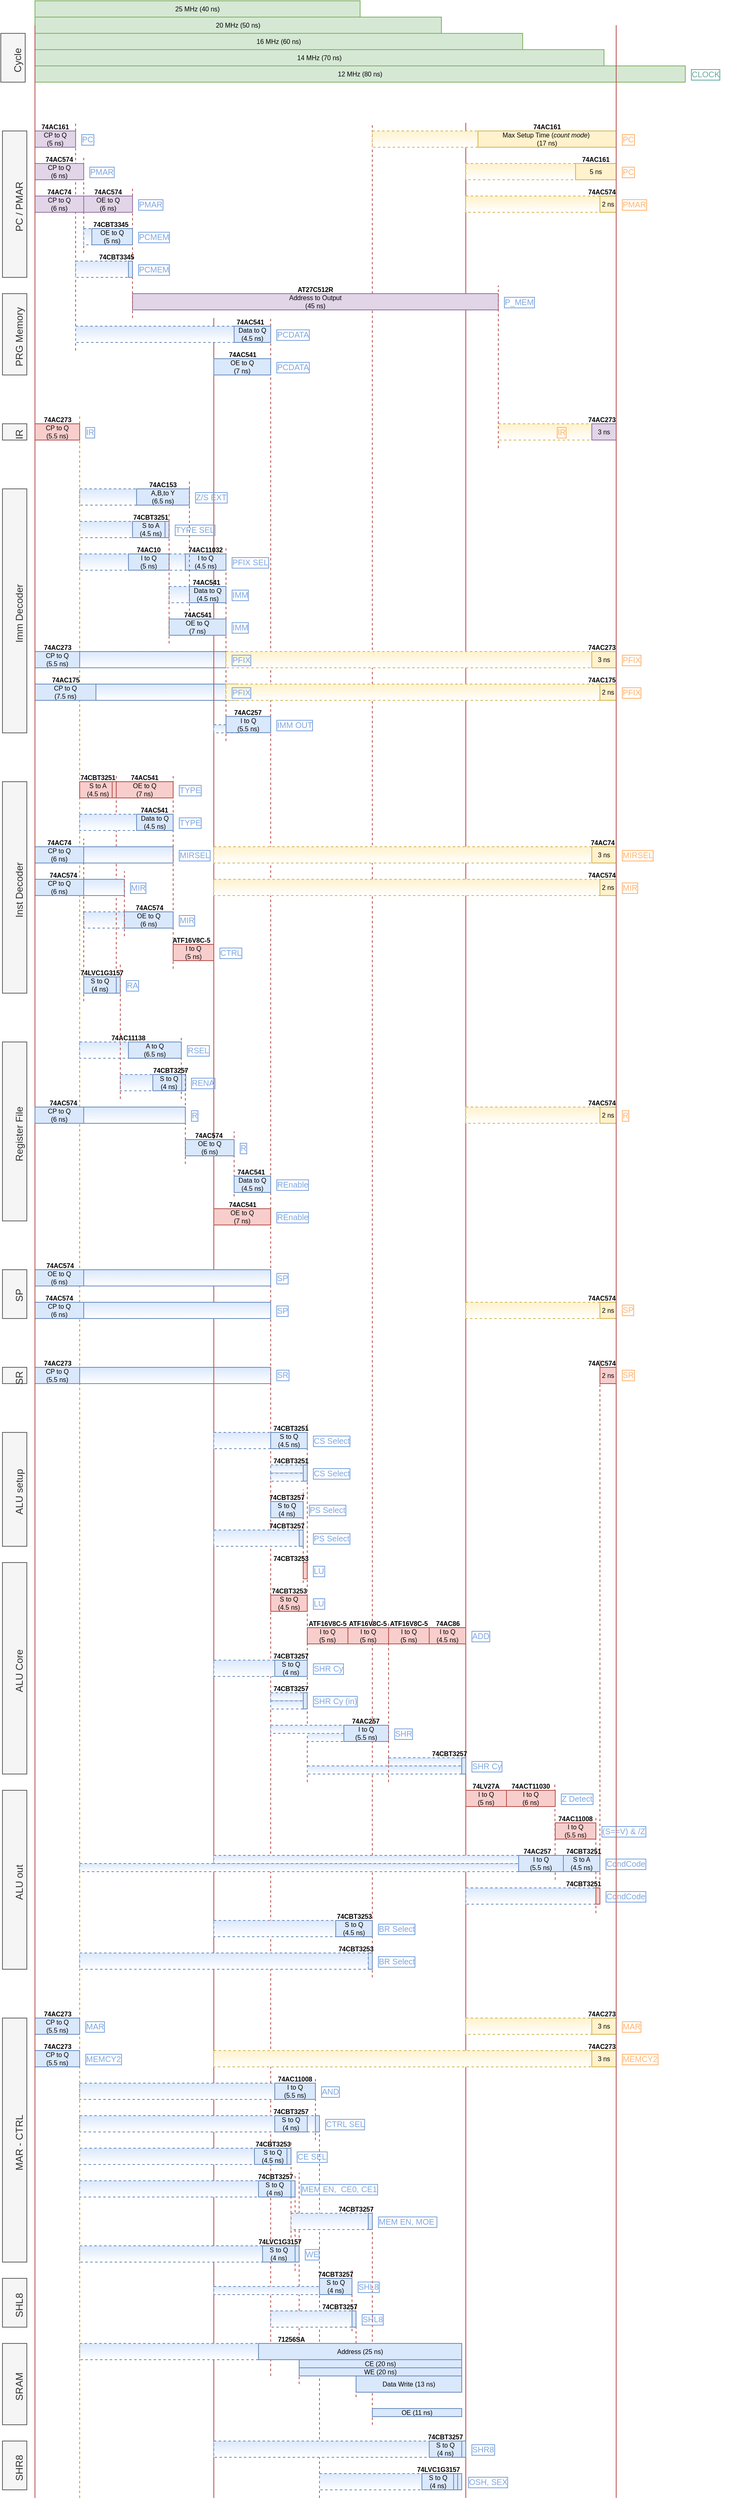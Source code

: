 <mxfile version="11.1.4" type="device"><diagram id="kUPsU9LW94Y-F11Bu8ka" name="Page-1"><mxGraphModel dx="1106" dy="858" grid="1" gridSize="10" guides="1" tooltips="1" connect="1" arrows="1" fold="1" page="1" pageScale="1" pageWidth="500" pageHeight="4000" math="0" shadow="0"><root><mxCell id="0"/><mxCell id="1" parent="0"/><mxCell id="-xSoCjMl7KW68i3Rxkeo-19" value="" style="endArrow=none;html=1;fontSize=8;strokeWidth=1;fillColor=#f8cecc;strokeColor=#b85450;dashed=1;rounded=0;" parent="1" edge="1"><mxGeometry width="50" height="50" relative="1" as="geometry"><mxPoint x="300" y="1430" as="sourcePoint"/><mxPoint x="300" y="1355" as="targetPoint"/></mxGeometry></mxCell><mxCell id="s3pQ2YZmFm7vSbKJfVdP-38" value="" style="rounded=0;whiteSpace=wrap;html=1;verticalAlign=middle;align=center;horizontal=1;fontSize=8;fillColor=#dae8fc;strokeColor=#6c8ebf;gradientColor=#ffffff;dashed=1;" parent="1" vertex="1"><mxGeometry x="555" y="2240" width="90" height="10" as="geometry"/></mxCell><mxCell id="s3pQ2YZmFm7vSbKJfVdP-32" value="" style="rounded=0;whiteSpace=wrap;html=1;verticalAlign=middle;align=center;horizontal=1;fontSize=8;fillColor=#dae8fc;strokeColor=#6c8ebf;gradientColor=#ffffff;" parent="1" vertex="1"><mxGeometry x="135" y="1760" width="275" height="20" as="geometry"/></mxCell><mxCell id="s3pQ2YZmFm7vSbKJfVdP-25" value="" style="rounded=0;whiteSpace=wrap;html=1;verticalAlign=middle;align=center;horizontal=1;fontSize=8;fillColor=#dae8fc;strokeColor=#6c8ebf;dashed=1;gradientColor=#ffffff;" parent="1" vertex="1"><mxGeometry x="180" y="1200" width="75" height="20" as="geometry"/></mxCell><mxCell id="s3pQ2YZmFm7vSbKJfVdP-23" value="" style="rounded=0;whiteSpace=wrap;html=1;verticalAlign=middle;align=center;horizontal=1;fontSize=8;fillColor=#dae8fc;strokeColor=#6c8ebf;gradientColor=#ffffff;" parent="1" vertex="1"><mxGeometry x="185" y="920" width="185" height="20" as="geometry"/></mxCell><mxCell id="s3pQ2YZmFm7vSbKJfVdP-22" value="" style="rounded=0;whiteSpace=wrap;html=1;verticalAlign=middle;align=center;horizontal=1;fontSize=8;fillColor=#dae8fc;strokeColor=#6c8ebf;gradientColor=#ffffff;" parent="1" vertex="1"><mxGeometry x="170" y="880" width="185" height="20" as="geometry"/></mxCell><mxCell id="s3pQ2YZmFm7vSbKJfVdP-21" value="" style="rounded=0;whiteSpace=wrap;html=1;verticalAlign=middle;align=center;horizontal=1;fontSize=8;fillColor=#dae8fc;strokeColor=#6c8ebf;dashed=1;gradientColor=#ffffff;" parent="1" vertex="1"><mxGeometry x="285" y="760" width="31" height="20" as="geometry"/></mxCell><mxCell id="s3pQ2YZmFm7vSbKJfVdP-20" value="" style="rounded=0;whiteSpace=wrap;html=1;verticalAlign=middle;align=center;horizontal=1;fontSize=8;fillColor=#dae8fc;strokeColor=#6c8ebf;dashed=1;gradientColor=#ffffff;" parent="1" vertex="1"><mxGeometry x="175" y="760" width="85" height="20" as="geometry"/></mxCell><mxCell id="s3pQ2YZmFm7vSbKJfVdP-19" value="" style="rounded=0;whiteSpace=wrap;html=1;verticalAlign=middle;align=center;horizontal=1;fontSize=8;fillColor=#dae8fc;strokeColor=#6c8ebf;dashed=1;gradientColor=#ffffff;" parent="1" vertex="1"><mxGeometry x="175" y="680" width="85" height="20" as="geometry"/></mxCell><mxCell id="s3pQ2YZmFm7vSbKJfVdP-17" value="" style="rounded=0;whiteSpace=wrap;html=1;verticalAlign=middle;align=center;horizontal=1;fontSize=8;fillColor=#dae8fc;strokeColor=#6c8ebf;dashed=1;gradientColor=#ffffff;" parent="1" vertex="1"><mxGeometry x="175" y="720" width="85" height="20" as="geometry"/></mxCell><mxCell id="D-Tj3wQJtOweeGrI1jvQ-80" value="" style="endArrow=none;html=1;fontSize=8;strokeWidth=1;fillColor=#f8cecc;strokeColor=#b85450;rounded=0;targetPerimeterSpacing=0;" parent="1" edge="1"><mxGeometry width="50" height="50" relative="1" as="geometry"><mxPoint x="340" y="3150" as="sourcePoint"/><mxPoint x="340" y="470" as="targetPoint"/></mxGeometry></mxCell><mxCell id="s3pQ2YZmFm7vSbKJfVdP-15" value="" style="rounded=0;whiteSpace=wrap;html=1;verticalAlign=middle;align=center;horizontal=1;fontSize=8;fillColor=#dae8fc;strokeColor=#6c8ebf;dashed=1;gradientColor=#ffffff;" parent="1" vertex="1"><mxGeometry x="340" y="970" width="40" height="10" as="geometry"/></mxCell><mxCell id="oy3kkkSqx0ebYkAjCLvG-89" value="" style="endArrow=none;html=1;fontSize=8;strokeWidth=1;fillColor=#f8cecc;strokeColor=#b85450;dashed=1;rounded=0;" parent="1" edge="1"><mxGeometry width="50" height="50" relative="1" as="geometry"><mxPoint x="470" y="3150" as="sourcePoint"/><mxPoint x="470" y="2680" as="targetPoint"/></mxGeometry></mxCell><mxCell id="6cEuk6emb8LEO9QMh4kD-100" value="" style="endArrow=none;html=1;fontSize=8;strokeWidth=1;fillColor=#f8cecc;strokeColor=#b85450;dashed=1;rounded=0;" parent="1" edge="1"><mxGeometry width="50" height="50" relative="1" as="geometry"><mxPoint x="535" y="2510" as="sourcePoint"/><mxPoint x="535" y="230" as="targetPoint"/></mxGeometry></mxCell><mxCell id="b5tJJFFRHOpgIupH2mIY-13" value="" style="endArrow=none;html=1;fontSize=8;strokeWidth=1;fillColor=#f8cecc;strokeColor=#b85450;rounded=0;dashed=1;" parent="1" edge="1"><mxGeometry width="50" height="50" relative="1" as="geometry"><mxPoint x="410" y="3000" as="sourcePoint"/><mxPoint x="410" y="470" as="targetPoint"/></mxGeometry></mxCell><mxCell id="oy3kkkSqx0ebYkAjCLvG-92" value="" style="rounded=0;whiteSpace=wrap;html=1;verticalAlign=middle;align=center;horizontal=1;fontSize=8;fillColor=#dae8fc;strokeColor=#6c8ebf;dashed=1;gradientColor=#ffffff;" parent="1" vertex="1"><mxGeometry x="340" y="2440" width="156" height="20" as="geometry"/></mxCell><mxCell id="oy3kkkSqx0ebYkAjCLvG-91" value="" style="rounded=0;whiteSpace=wrap;html=1;verticalAlign=middle;align=center;horizontal=1;fontSize=8;fillColor=#dae8fc;strokeColor=#6c8ebf;dashed=1;gradientColor=#ffffff;" parent="1" vertex="1"><mxGeometry x="175" y="2640" width="255" height="20" as="geometry"/></mxCell><mxCell id="oy3kkkSqx0ebYkAjCLvG-90" value="" style="rounded=0;whiteSpace=wrap;html=1;verticalAlign=middle;align=center;horizontal=1;fontSize=8;fillColor=#dae8fc;strokeColor=#6c8ebf;dashed=1;gradientColor=#ffffff;" parent="1" vertex="1"><mxGeometry x="175" y="2680" width="255" height="20" as="geometry"/></mxCell><mxCell id="oy3kkkSqx0ebYkAjCLvG-88" value="" style="endArrow=none;html=1;fontSize=8;strokeWidth=1;fillColor=#f8cecc;strokeColor=#b85450;dashed=1;rounded=0;" parent="1" edge="1"><mxGeometry width="50" height="50" relative="1" as="geometry"><mxPoint x="440" y="2871" as="sourcePoint"/><mxPoint x="440" y="2751" as="targetPoint"/></mxGeometry></mxCell><mxCell id="oy3kkkSqx0ebYkAjCLvG-86" value="" style="rounded=0;whiteSpace=wrap;html=1;verticalAlign=middle;align=center;horizontal=1;fontSize=8;fillColor=#dae8fc;strokeColor=#6c8ebf;dashed=1;gradientColor=#ffffff;" parent="1" vertex="1"><mxGeometry x="175" y="2720" width="255" height="20" as="geometry"/></mxCell><mxCell id="oy3kkkSqx0ebYkAjCLvG-44" value="" style="endArrow=none;html=1;fontSize=8;strokeWidth=1;fillColor=#f8cecc;strokeColor=#b85450;dashed=1;rounded=0;" parent="1" edge="1"><mxGeometry width="50" height="50" relative="1" as="geometry"><mxPoint x="535" y="3060" as="sourcePoint"/><mxPoint x="535" y="2790" as="targetPoint"/></mxGeometry></mxCell><mxCell id="oy3kkkSqx0ebYkAjCLvG-79" value="" style="endArrow=none;html=1;fontSize=8;strokeWidth=1;fillColor=#f8cecc;strokeColor=#b85450;dashed=1;rounded=0;" parent="1" edge="1"><mxGeometry width="50" height="50" relative="1" as="geometry"><mxPoint x="445" y="3010" as="sourcePoint"/><mxPoint x="445" y="2750" as="targetPoint"/></mxGeometry></mxCell><mxCell id="oy3kkkSqx0ebYkAjCLvG-84" value="" style="endArrow=none;html=1;fontSize=8;strokeWidth=1;fillColor=#f8cecc;strokeColor=#b85450;dashed=1;rounded=0;" parent="1" edge="1"><mxGeometry width="50" height="50" relative="1" as="geometry"><mxPoint x="510" y="2945" as="sourcePoint"/><mxPoint x="510" y="2870" as="targetPoint"/></mxGeometry></mxCell><mxCell id="oy3kkkSqx0ebYkAjCLvG-82" value="" style="rounded=0;whiteSpace=wrap;html=1;verticalAlign=middle;align=center;horizontal=1;fontSize=8;fillColor=#dae8fc;strokeColor=#6c8ebf;dashed=1;gradientColor=#ffffff;" parent="1" vertex="1"><mxGeometry x="410" y="2920" width="100" height="20" as="geometry"/></mxCell><mxCell id="oy3kkkSqx0ebYkAjCLvG-80" value="" style="rounded=0;whiteSpace=wrap;html=1;verticalAlign=middle;align=center;horizontal=1;fontSize=8;fillColor=#dae8fc;strokeColor=#6c8ebf;dashed=1;gradientColor=#ffffff;" parent="1" vertex="1"><mxGeometry x="470" y="3120" width="130" height="20" as="geometry"/></mxCell><mxCell id="oy3kkkSqx0ebYkAjCLvG-68" value="" style="endArrow=none;html=1;fontSize=8;strokeWidth=1;fillColor=#f8cecc;strokeColor=#b85450;dashed=1;rounded=0;" parent="1" edge="1"><mxGeometry width="50" height="50" relative="1" as="geometry"><mxPoint x="515" y="3026" as="sourcePoint"/><mxPoint x="515" y="2911" as="targetPoint"/></mxGeometry></mxCell><mxCell id="oy3kkkSqx0ebYkAjCLvG-70" value="" style="rounded=0;whiteSpace=wrap;html=1;verticalAlign=middle;align=center;horizontal=1;fontSize=8;fillColor=#dae8fc;strokeColor=#6c8ebf;dashed=1;gradientColor=#ffffff;" parent="1" vertex="1"><mxGeometry x="515" y="3000" width="50" height="20" as="geometry"/></mxCell><mxCell id="oy3kkkSqx0ebYkAjCLvG-67" value="" style="rounded=0;whiteSpace=wrap;html=1;verticalAlign=middle;align=center;horizontal=1;fontSize=8;fillColor=#dae8fc;strokeColor=#6c8ebf;dashed=1;gradientColor=#ffffff;" parent="1" vertex="1"><mxGeometry x="175" y="2960" width="235" height="20" as="geometry"/></mxCell><mxCell id="oy3kkkSqx0ebYkAjCLvG-65" value="" style="endArrow=none;html=1;fontSize=8;strokeWidth=1;fillColor=#f8cecc;strokeColor=#b85450;dashed=1;rounded=0;" parent="1" edge="1"><mxGeometry width="50" height="50" relative="1" as="geometry"><mxPoint x="435" y="2830" as="sourcePoint"/><mxPoint x="435" y="2710" as="targetPoint"/></mxGeometry></mxCell><mxCell id="oy3kkkSqx0ebYkAjCLvG-43" value="" style="rounded=0;whiteSpace=wrap;html=1;verticalAlign=middle;align=center;horizontal=1;fontSize=8;fillColor=#dae8fc;strokeColor=#6c8ebf;dashed=1;gradientColor=#ffffff;" parent="1" vertex="1"><mxGeometry x="435" y="2800" width="95" height="20" as="geometry"/></mxCell><mxCell id="03ithu4wt22o0n33dWcI-29" value="" style="endArrow=none;html=1;fontSize=8;strokeWidth=1;fillColor=#f8cecc;strokeColor=#b85450;dashed=1;rounded=0;" parent="1" edge="1"><mxGeometry width="50" height="50" relative="1" as="geometry"><mxPoint x="465" y="2710" as="sourcePoint"/><mxPoint x="465" y="2635" as="targetPoint"/></mxGeometry></mxCell><mxCell id="oy3kkkSqx0ebYkAjCLvG-40" value="" style="rounded=0;whiteSpace=wrap;html=1;verticalAlign=middle;align=center;horizontal=1;fontSize=8;fillColor=#dae8fc;strokeColor=#6c8ebf;dashed=1;gradientColor=#ffffff;" parent="1" vertex="1"><mxGeometry x="175" y="2840" width="235" height="20" as="geometry"/></mxCell><mxCell id="-xSoCjMl7KW68i3Rxkeo-20" value="" style="endArrow=none;html=1;fontSize=8;strokeWidth=1;fillColor=#f8cecc;strokeColor=#b85450;dashed=1;rounded=0;" parent="1" edge="1"><mxGeometry width="50" height="50" relative="1" as="geometry"><mxPoint x="365" y="1550" as="sourcePoint"/><mxPoint x="365" y="1470" as="targetPoint"/></mxGeometry></mxCell><mxCell id="D-Tj3wQJtOweeGrI1jvQ-29" value="" style="endArrow=none;html=1;fontSize=8;strokeWidth=1;fillColor=#ffe6cc;strokeColor=#d79b00;dashed=1;rounded=0;" parent="1" edge="1"><mxGeometry width="50" height="50" relative="1" as="geometry"><mxPoint x="175" y="3150" as="sourcePoint"/><mxPoint x="175" y="590" as="targetPoint"/></mxGeometry></mxCell><mxCell id="hKYnyT3iJc81c4AZ0dIC-23" value="" style="endArrow=none;html=1;fontSize=8;strokeWidth=1;fillColor=#f8cecc;strokeColor=#b85450;dashed=1;rounded=0;" parent="1" edge="1"><mxGeometry width="50" height="50" relative="1" as="geometry"><mxPoint x="180" y="1310" as="sourcePoint"/><mxPoint x="180" y="1110" as="targetPoint"/></mxGeometry></mxCell><mxCell id="D-Tj3wQJtOweeGrI1jvQ-78" value="" style="endArrow=none;html=1;fontSize=8;strokeWidth=1;fillColor=#f8cecc;strokeColor=#b85450;dashed=1;rounded=0;" parent="1" edge="1"><mxGeometry width="50" height="50" relative="1" as="geometry"><mxPoint x="220" y="1270" as="sourcePoint"/><mxPoint x="220" y="1030" as="targetPoint"/></mxGeometry></mxCell><mxCell id="D-Tj3wQJtOweeGrI1jvQ-62" value="" style="rounded=0;whiteSpace=wrap;html=1;verticalAlign=middle;align=center;horizontal=1;fontSize=8;fillColor=#dae8fc;strokeColor=#6c8ebf;gradientColor=#ffffff;" parent="1" vertex="1"><mxGeometry x="120" y="1160" width="110" height="20" as="geometry"/></mxCell><mxCell id="6cEuk6emb8LEO9QMh4kD-66" value="" style="endArrow=none;html=1;fontSize=8;strokeWidth=1;fillColor=#f8cecc;strokeColor=#b85450;dashed=1;rounded=0;" parent="1" edge="1"><mxGeometry width="50" height="50" relative="1" as="geometry"><mxPoint x="815" y="2390" as="sourcePoint"/><mxPoint x="815" y="1750" as="targetPoint"/></mxGeometry></mxCell><mxCell id="6cEuk6emb8LEO9QMh4kD-119" value="" style="endArrow=none;html=1;fontSize=8;strokeWidth=1;fillColor=#f8cecc;strokeColor=#b85450;dashed=1;rounded=0;shadow=0;" parent="1" edge="1"><mxGeometry width="50" height="50" relative="1" as="geometry"><mxPoint x="170" y="510" as="sourcePoint"/><mxPoint x="170" y="230" as="targetPoint"/></mxGeometry></mxCell><mxCell id="6cEuk6emb8LEO9QMh4kD-120" value="" style="endArrow=none;html=1;fontSize=8;strokeWidth=1;fillColor=#f8cecc;strokeColor=#b85450;dashed=1;rounded=0;" parent="1" edge="1"><mxGeometry width="50" height="50" relative="1" as="geometry"><mxPoint x="180" y="390" as="sourcePoint"/><mxPoint x="180" y="270" as="targetPoint"/></mxGeometry></mxCell><mxCell id="6cEuk6emb8LEO9QMh4kD-110" value="" style="rounded=0;whiteSpace=wrap;html=1;verticalAlign=middle;align=center;horizontal=1;fontSize=8;fillColor=#dae8fc;strokeColor=#6c8ebf;dashed=1;gradientColor=#ffffff;" parent="1" vertex="1"><mxGeometry x="170" y="400" width="70" height="20" as="geometry"/></mxCell><mxCell id="6cEuk6emb8LEO9QMh4kD-121" value="" style="rounded=0;whiteSpace=wrap;html=1;verticalAlign=middle;align=center;horizontal=1;fontSize=8;fillColor=#dae8fc;strokeColor=#6c8ebf;dashed=1;gradientColor=#ffffff;" parent="1" vertex="1"><mxGeometry x="180" y="360" width="20" height="20" as="geometry"/></mxCell><mxCell id="b5tJJFFRHOpgIupH2mIY-51" value="" style="endArrow=none;html=1;fontSize=8;strokeWidth=1;fillColor=#f8cecc;strokeColor=#b85450;rounded=0;targetPerimeterSpacing=0;" parent="1" edge="1"><mxGeometry width="50" height="50" relative="1" as="geometry"><mxPoint x="650" y="3150" as="sourcePoint"/><mxPoint x="650" y="230" as="targetPoint"/></mxGeometry></mxCell><mxCell id="6cEuk6emb8LEO9QMh4kD-105" value="" style="rounded=0;whiteSpace=wrap;html=1;fillColor=#fff2cc;strokeColor=#d6b656;verticalAlign=middle;align=center;horizontal=1;fontSize=8;gradientColor=#ffffff;dashed=1;" parent="1" vertex="1"><mxGeometry x="690" y="600" width="130" height="20" as="geometry"/></mxCell><mxCell id="6cEuk6emb8LEO9QMh4kD-101" value="" style="rounded=0;whiteSpace=wrap;html=1;fillColor=#fff2cc;strokeColor=#d6b656;verticalAlign=middle;align=center;horizontal=1;fontSize=8;gradientColor=#ffffff;dashed=1;" parent="1" vertex="1"><mxGeometry x="535" y="240" width="220" height="20" as="geometry"/></mxCell><mxCell id="6cEuk6emb8LEO9QMh4kD-94" value="" style="rounded=0;whiteSpace=wrap;html=1;fillColor=#fff2cc;strokeColor=#d6b656;verticalAlign=middle;align=center;horizontal=1;fontSize=8;gradientColor=#ffffff;dashed=1;" parent="1" vertex="1"><mxGeometry x="650" y="280" width="170" height="20" as="geometry"/></mxCell><mxCell id="6cEuk6emb8LEO9QMh4kD-71" value="" style="rounded=0;whiteSpace=wrap;html=1;fillColor=#fff2cc;strokeColor=#d6b656;verticalAlign=middle;align=center;horizontal=1;fontSize=8;gradientColor=#ffffff;dashed=1;" parent="1" vertex="1"><mxGeometry x="650" y="1680" width="180" height="20" as="geometry"/></mxCell><mxCell id="6cEuk6emb8LEO9QMh4kD-70" value="" style="rounded=0;whiteSpace=wrap;html=1;fillColor=#fff2cc;strokeColor=#d6b656;verticalAlign=middle;align=center;horizontal=1;fontSize=8;gradientColor=#ffffff;dashed=1;" parent="1" vertex="1"><mxGeometry x="650" y="1440" width="170" height="20" as="geometry"/></mxCell><mxCell id="6cEuk6emb8LEO9QMh4kD-69" value="" style="endArrow=none;html=1;fontSize=8;strokeWidth=1;fillColor=#f8cecc;strokeColor=#b85450;dashed=1;rounded=0;" parent="1" edge="1"><mxGeometry width="50" height="50" relative="1" as="geometry"><mxPoint x="450" y="2025" as="sourcePoint"/><mxPoint x="450" y="1910" as="targetPoint"/></mxGeometry></mxCell><mxCell id="6cEuk6emb8LEO9QMh4kD-60" value="" style="endArrow=none;html=1;fontSize=8;strokeWidth=1;fillColor=#f8cecc;strokeColor=#b85450;dashed=1;rounded=0;" parent="1" edge="1"><mxGeometry width="50" height="50" relative="1" as="geometry"><mxPoint x="810" y="2431" as="sourcePoint"/><mxPoint x="810" y="2311" as="targetPoint"/></mxGeometry></mxCell><mxCell id="6cEuk6emb8LEO9QMh4kD-64" value="" style="rounded=0;whiteSpace=wrap;html=1;verticalAlign=middle;align=center;horizontal=1;fontSize=8;fillColor=#dae8fc;strokeColor=#6c8ebf;dashed=1;gradientColor=#ffffff;" parent="1" vertex="1"><mxGeometry x="650" y="2400" width="160" height="20" as="geometry"/></mxCell><mxCell id="6cEuk6emb8LEO9QMh4kD-59" value="" style="rounded=0;whiteSpace=wrap;html=1;verticalAlign=middle;align=center;horizontal=1;fontSize=8;fillColor=#dae8fc;strokeColor=#6c8ebf;dashed=1;gradientColor=#ffffff;" parent="1" vertex="1"><mxGeometry x="410" y="1925" width="30" height="20" as="geometry"/></mxCell><mxCell id="6cEuk6emb8LEO9QMh4kD-56" value="" style="rounded=0;whiteSpace=wrap;html=1;verticalAlign=middle;align=center;horizontal=1;fontSize=8;fillColor=#dae8fc;strokeColor=#6c8ebf;dashed=1;gradientColor=#ffffff;" parent="1" vertex="1"><mxGeometry x="340" y="1960" width="110" height="20" as="geometry"/></mxCell><mxCell id="6cEuk6emb8LEO9QMh4kD-46" value="" style="rounded=0;whiteSpace=wrap;html=1;verticalAlign=middle;align=center;horizontal=1;fontSize=8;fillColor=#dae8fc;strokeColor=#6c8ebf;dashed=1;gradientColor=#ffffff;" parent="1" vertex="1"><mxGeometry x="175" y="2370" width="625" height="10" as="geometry"/></mxCell><mxCell id="6cEuk6emb8LEO9QMh4kD-47" value="" style="rounded=0;whiteSpace=wrap;html=1;verticalAlign=middle;align=center;horizontal=1;fontSize=8;fillColor=#dae8fc;strokeColor=#6c8ebf;dashed=1;gradientColor=#ffffff;" parent="1" vertex="1"><mxGeometry x="340" y="2360" width="461" height="10" as="geometry"/></mxCell><mxCell id="6cEuk6emb8LEO9QMh4kD-40" value="" style="endArrow=none;html=1;fontSize=8;strokeWidth=1;fillColor=#f8cecc;strokeColor=#b85450;dashed=1;rounded=0;" parent="1" edge="1"><mxGeometry width="50" height="50" relative="1" as="geometry"><mxPoint x="760" y="2390" as="sourcePoint"/><mxPoint x="759.5" y="2270" as="targetPoint"/></mxGeometry></mxCell><mxCell id="b5tJJFFRHOpgIupH2mIY-44" value="" style="endArrow=none;html=1;fontSize=8;strokeWidth=1;fillColor=#f8cecc;strokeColor=#b85450;dashed=1;rounded=0;" parent="1" edge="1"><mxGeometry width="50" height="50" relative="1" as="geometry"><mxPoint x="455" y="2270" as="sourcePoint"/><mxPoint x="455" y="1830" as="targetPoint"/></mxGeometry></mxCell><mxCell id="6cEuk6emb8LEO9QMh4kD-28" value="" style="rounded=0;whiteSpace=wrap;html=1;verticalAlign=middle;align=center;horizontal=1;fontSize=8;fillColor=#dae8fc;strokeColor=#6c8ebf;dashed=1;gradientColor=#ffffff;" parent="1" vertex="1"><mxGeometry x="455" y="2210" width="95" height="10" as="geometry"/></mxCell><mxCell id="6cEuk6emb8LEO9QMh4kD-27" value="" style="rounded=0;whiteSpace=wrap;html=1;verticalAlign=middle;align=center;horizontal=1;fontSize=8;fillColor=#dae8fc;strokeColor=#6c8ebf;dashed=1;gradientColor=#ffffff;" parent="1" vertex="1"><mxGeometry x="410" y="2200" width="130" height="10" as="geometry"/></mxCell><mxCell id="6cEuk6emb8LEO9QMh4kD-25" value="" style="rounded=0;whiteSpace=wrap;html=1;verticalAlign=middle;align=center;horizontal=1;fontSize=8;fillColor=#dae8fc;strokeColor=#6c8ebf;dashed=1;gradientColor=#ffffff;" parent="1" vertex="1"><mxGeometry x="455" y="2250" width="195" height="10" as="geometry"/></mxCell><mxCell id="6cEuk6emb8LEO9QMh4kD-22" value="" style="rounded=0;whiteSpace=wrap;html=1;verticalAlign=middle;align=center;horizontal=1;fontSize=8;fillColor=#dae8fc;strokeColor=#6c8ebf;dashed=1;gradientColor=#ffffff;" parent="1" vertex="1"><mxGeometry x="340" y="2120" width="90" height="20" as="geometry"/></mxCell><mxCell id="6cEuk6emb8LEO9QMh4kD-17" value="" style="rounded=0;whiteSpace=wrap;html=1;verticalAlign=middle;align=center;horizontal=1;fontSize=8;fillColor=#dae8fc;strokeColor=#6c8ebf;dashed=1;gradientColor=#ffffff;" parent="1" vertex="1"><mxGeometry x="410" y="2160" width="40" height="10" as="geometry"/></mxCell><mxCell id="6cEuk6emb8LEO9QMh4kD-18" value="" style="rounded=0;whiteSpace=wrap;html=1;verticalAlign=middle;align=center;horizontal=1;fontSize=8;fillColor=#dae8fc;strokeColor=#6c8ebf;dashed=1;gradientColor=#ffffff;" parent="1" vertex="1"><mxGeometry x="410" y="2170" width="45" height="10" as="geometry"/></mxCell><mxCell id="b5tJJFFRHOpgIupH2mIY-31" value="" style="rounded=0;whiteSpace=wrap;html=1;verticalAlign=middle;align=center;horizontal=1;fontSize=8;fillColor=#dae8fc;strokeColor=#6c8ebf;dashed=1;gradientColor=#ffffff;" parent="1" vertex="1"><mxGeometry x="410" y="1880" width="40" height="10" as="geometry"/></mxCell><mxCell id="6cEuk6emb8LEO9QMh4kD-8" value="" style="rounded=0;whiteSpace=wrap;html=1;verticalAlign=middle;align=center;horizontal=1;fontSize=8;fillColor=#dae8fc;strokeColor=#6c8ebf;dashed=1;gradientColor=#ffffff;" parent="1" vertex="1"><mxGeometry x="410" y="1890" width="45" height="10" as="geometry"/></mxCell><mxCell id="6cEuk6emb8LEO9QMh4kD-7" value="" style="rounded=0;whiteSpace=wrap;html=1;verticalAlign=middle;align=center;horizontal=1;fontSize=8;fillColor=#dae8fc;strokeColor=#6c8ebf;dashed=1;gradientColor=#ffffff;" parent="1" vertex="1"><mxGeometry x="340" y="1840" width="100" height="20" as="geometry"/></mxCell><mxCell id="b5tJJFFRHOpgIupH2mIY-19" value="" style="rounded=0;whiteSpace=wrap;html=1;verticalAlign=middle;align=center;horizontal=1;fontSize=8;fillColor=#dae8fc;strokeColor=#6c8ebf;gradientColor=#ffffff;" parent="1" vertex="1"><mxGeometry x="170" y="1640" width="240" height="20" as="geometry"/></mxCell><mxCell id="D-Tj3wQJtOweeGrI1jvQ-63" value="" style="endArrow=none;html=1;fontSize=8;strokeWidth=1;fillColor=#f8cecc;strokeColor=#b85450;dashed=1;rounded=0;" parent="1" edge="1"><mxGeometry width="50" height="50" relative="1" as="geometry"><mxPoint x="355" y="990" as="sourcePoint"/><mxPoint x="355" y="750" as="targetPoint"/></mxGeometry></mxCell><mxCell id="D-Tj3wQJtOweeGrI1jvQ-119" value="" style="rounded=0;whiteSpace=wrap;html=1;verticalAlign=middle;align=center;horizontal=1;fontSize=8;fillColor=#dae8fc;strokeColor=#6c8ebf;dashed=1;gradientColor=#ffffff;" parent="1" vertex="1"><mxGeometry x="285" y="800" width="65" height="20" as="geometry"/></mxCell><mxCell id="D-Tj3wQJtOweeGrI1jvQ-95" value="" style="rounded=0;whiteSpace=wrap;html=1;verticalAlign=middle;align=center;horizontal=1;fontSize=8;fillColor=#dae8fc;strokeColor=#6c8ebf;dashed=1;gradientColor=#ffffff;" parent="1" vertex="1"><mxGeometry x="175" y="1360" width="75" height="20" as="geometry"/></mxCell><mxCell id="D-Tj3wQJtOweeGrI1jvQ-79" value="" style="rounded=0;whiteSpace=wrap;html=1;verticalAlign=middle;align=center;horizontal=1;fontSize=8;fillColor=#dae8fc;strokeColor=#6c8ebf;gradientColor=#ffffff;" parent="1" vertex="1"><mxGeometry x="170" y="1120" width="120" height="20" as="geometry"/></mxCell><mxCell id="D-Tj3wQJtOweeGrI1jvQ-57" value="" style="rounded=0;whiteSpace=wrap;html=1;verticalAlign=middle;align=center;horizontal=1;fontSize=8;fillColor=#dae8fc;strokeColor=#6c8ebf;dashed=1;gradientColor=#ffffff;" parent="1" vertex="1"><mxGeometry x="175" y="1080" width="75" height="20" as="geometry"/></mxCell><mxCell id="D-Tj3wQJtOweeGrI1jvQ-75" value="" style="endArrow=none;html=1;fontSize=8;strokeWidth=1;fillColor=#f8cecc;strokeColor=#b85450;dashed=1;rounded=0;" parent="1" edge="1"><mxGeometry width="50" height="50" relative="1" as="geometry"><mxPoint x="290" y="1270" as="sourcePoint"/><mxPoint x="290" y="1030" as="targetPoint"/></mxGeometry></mxCell><mxCell id="D-Tj3wQJtOweeGrI1jvQ-72" value="" style="rounded=0;whiteSpace=wrap;html=1;verticalAlign=middle;align=center;horizontal=1;fontSize=8;fillColor=#dae8fc;strokeColor=#6c8ebf;dashed=1;gradientColor=#ffffff;" parent="1" vertex="1"><mxGeometry x="120" y="1120" width="50" height="20" as="geometry"/></mxCell><mxCell id="D-Tj3wQJtOweeGrI1jvQ-67" value="" style="rounded=0;whiteSpace=wrap;html=1;fillColor=#fff2cc;strokeColor=#d6b656;verticalAlign=middle;align=center;horizontal=1;fontSize=8;gradientColor=#ffffff;dashed=1;" parent="1" vertex="1"><mxGeometry x="355" y="920" width="460" height="20" as="geometry"/></mxCell><mxCell id="D-Tj3wQJtOweeGrI1jvQ-66" value="" style="rounded=0;whiteSpace=wrap;html=1;fillColor=#fff2cc;strokeColor=#d6b656;verticalAlign=middle;align=center;horizontal=1;fontSize=8;gradientColor=#ffffff;dashed=1;" parent="1" vertex="1"><mxGeometry x="355" y="880" width="460" height="20" as="geometry"/></mxCell><mxCell id="D-Tj3wQJtOweeGrI1jvQ-40" value="" style="endArrow=none;html=1;fontSize=8;strokeWidth=1;fillColor=#f8cecc;strokeColor=#b85450;dashed=1;rounded=0;" parent="1" edge="1"><mxGeometry width="50" height="50" relative="1" as="geometry"><mxPoint x="340" y="870" as="sourcePoint"/><mxPoint x="340" y="790" as="targetPoint"/></mxGeometry></mxCell><mxCell id="D-Tj3wQJtOweeGrI1jvQ-43" value="" style="rounded=0;whiteSpace=wrap;html=1;verticalAlign=middle;align=center;horizontal=1;fontSize=8;fillColor=#dae8fc;strokeColor=#6c8ebf;dashed=1;gradientColor=#ffffff;" parent="1" vertex="1"><mxGeometry x="120" y="920" width="60" height="20" as="geometry"/></mxCell><mxCell id="D-Tj3wQJtOweeGrI1jvQ-2" value="&lt;font style=&quot;font-size: 8px&quot;&gt;CP to Q&lt;br&gt;(5 ns)&lt;/font&gt;" style="rounded=0;whiteSpace=wrap;html=1;fillColor=#e1d5e7;strokeColor=#9673a6;verticalAlign=middle;align=center;horizontal=1;fontSize=8;" parent="1" vertex="1"><mxGeometry x="120" y="240" width="50" height="20" as="geometry"/></mxCell><mxCell id="D-Tj3wQJtOweeGrI1jvQ-4" value="&lt;span style=&quot;font-size: 8px&quot;&gt;Address to Output&lt;br&gt;(45 ns)&lt;/span&gt;" style="rounded=0;whiteSpace=wrap;html=1;fillColor=#e1d5e7;strokeColor=#9673a6;verticalAlign=middle;align=center;fontSize=8;" parent="1" vertex="1"><mxGeometry x="240" y="440" width="450" height="20" as="geometry"/></mxCell><mxCell id="D-Tj3wQJtOweeGrI1jvQ-5" value="16 MHz (60&amp;nbsp;ns)" style="rounded=0;whiteSpace=wrap;html=1;align=center;fillColor=#d5e8d4;strokeColor=#82b366;fontSize=8;fontStyle=0" parent="1" vertex="1"><mxGeometry x="120" y="120" width="600" height="20" as="geometry"/></mxCell><mxCell id="D-Tj3wQJtOweeGrI1jvQ-7" value="74AC161" style="text;html=1;strokeColor=none;fillColor=none;align=center;verticalAlign=middle;whiteSpace=wrap;rounded=0;fontSize=8;fontStyle=1" parent="1" vertex="1"><mxGeometry x="120" y="230" width="50" height="10" as="geometry"/></mxCell><mxCell id="D-Tj3wQJtOweeGrI1jvQ-8" value="AT27C512R" style="text;html=1;strokeColor=none;fillColor=none;align=center;verticalAlign=middle;whiteSpace=wrap;rounded=0;fontSize=8;fontStyle=1" parent="1" vertex="1"><mxGeometry x="240" y="430" width="450" height="10" as="geometry"/></mxCell><mxCell id="D-Tj3wQJtOweeGrI1jvQ-9" value="&lt;font style=&quot;font-size: 8px&quot;&gt;Max Setup Time (&lt;i&gt;count mode&lt;/i&gt;)&amp;nbsp;&lt;br&gt;(17 ns)&lt;/font&gt;" style="rounded=0;whiteSpace=wrap;html=1;fillColor=#fff2cc;strokeColor=#d6b656;verticalAlign=middle;align=center;horizontal=1;fontSize=8;" parent="1" vertex="1"><mxGeometry x="665" y="240" width="170" height="20" as="geometry"/></mxCell><mxCell id="D-Tj3wQJtOweeGrI1jvQ-10" value="74AC161" style="text;html=1;strokeColor=none;fillColor=none;align=center;verticalAlign=middle;whiteSpace=wrap;rounded=0;fontSize=8;fontStyle=1" parent="1" vertex="1"><mxGeometry x="665" y="230" width="170" height="10" as="geometry"/></mxCell><mxCell id="D-Tj3wQJtOweeGrI1jvQ-13" value="74AC273" style="text;html=1;strokeColor=none;fillColor=none;align=center;verticalAlign=middle;whiteSpace=wrap;rounded=0;fontSize=8;fontStyle=1" parent="1" vertex="1"><mxGeometry x="122.5" y="590" width="50" height="10" as="geometry"/></mxCell><mxCell id="D-Tj3wQJtOweeGrI1jvQ-14" value="&lt;font style=&quot;font-size: 8px&quot;&gt;CP to Q&lt;br&gt;(5.5 ns)&lt;/font&gt;" style="rounded=0;whiteSpace=wrap;html=1;fillColor=#f8cecc;strokeColor=#b85450;verticalAlign=middle;align=center;horizontal=1;fontSize=8;" parent="1" vertex="1"><mxGeometry x="120" y="600" width="55" height="20" as="geometry"/></mxCell><mxCell id="D-Tj3wQJtOweeGrI1jvQ-24" value="74AC541" style="text;html=1;strokeColor=none;fillColor=none;align=center;verticalAlign=middle;whiteSpace=wrap;rounded=0;fontSize=8;fontStyle=1" parent="1" vertex="1"><mxGeometry x="310" y="790" width="42" height="10" as="geometry"/></mxCell><mxCell id="D-Tj3wQJtOweeGrI1jvQ-25" value="&lt;font style=&quot;font-size: 8px&quot;&gt;OE to Q&lt;br&gt;(7 ns)&lt;/font&gt;" style="rounded=0;whiteSpace=wrap;html=1;fillColor=#dae8fc;strokeColor=#6c8ebf;verticalAlign=middle;align=center;horizontal=1;fontSize=8;" parent="1" vertex="1"><mxGeometry x="285" y="840" width="70" height="20" as="geometry"/></mxCell><mxCell id="D-Tj3wQJtOweeGrI1jvQ-26" value="&lt;font style=&quot;font-size: 8px&quot;&gt;Data to Q&lt;br&gt;(4.5&amp;nbsp;ns)&lt;/font&gt;" style="rounded=0;whiteSpace=wrap;html=1;fillColor=#dae8fc;strokeColor=#6c8ebf;verticalAlign=middle;align=center;horizontal=1;fontSize=8;" parent="1" vertex="1"><mxGeometry x="310" y="800" width="45" height="20" as="geometry"/></mxCell><mxCell id="D-Tj3wQJtOweeGrI1jvQ-28" value="&lt;font style=&quot;font-size: 8px&quot;&gt;CP to Q&lt;br&gt;(5.5 ns)&lt;/font&gt;" style="rounded=0;whiteSpace=wrap;html=1;fillColor=#dae8fc;strokeColor=#6c8ebf;verticalAlign=middle;align=center;horizontal=1;fontSize=8;" parent="1" vertex="1"><mxGeometry x="120" y="880" width="55" height="20" as="geometry"/></mxCell><mxCell id="D-Tj3wQJtOweeGrI1jvQ-30" value="74AC273" style="text;html=1;strokeColor=none;fillColor=none;align=center;verticalAlign=middle;whiteSpace=wrap;rounded=0;fontSize=8;fontStyle=1;labelBackgroundColor=none;" parent="1" vertex="1"><mxGeometry x="125.5" y="870" width="44" height="10" as="geometry"/></mxCell><mxCell id="D-Tj3wQJtOweeGrI1jvQ-33" value="&lt;font style=&quot;font-size: 8px&quot;&gt;CP to Q&lt;br&gt;(7.5 ns)&lt;/font&gt;" style="rounded=0;whiteSpace=wrap;html=1;fillColor=#dae8fc;strokeColor=#6c8ebf;verticalAlign=middle;align=center;horizontal=1;fontSize=8;" parent="1" vertex="1"><mxGeometry x="120" y="920" width="75" height="20" as="geometry"/></mxCell><mxCell id="D-Tj3wQJtOweeGrI1jvQ-34" value="74AC175" style="text;html=1;strokeColor=none;fillColor=none;align=center;verticalAlign=middle;whiteSpace=wrap;rounded=0;fontSize=8;fontStyle=1" parent="1" vertex="1"><mxGeometry x="135.5" y="910" width="44" height="10" as="geometry"/></mxCell><mxCell id="D-Tj3wQJtOweeGrI1jvQ-38" value="&lt;font style=&quot;font-size: 8px&quot;&gt;A,B,to Y&lt;br&gt;(6.5&amp;nbsp;ns)&lt;/font&gt;" style="rounded=0;whiteSpace=wrap;html=1;fillColor=#dae8fc;strokeColor=#6c8ebf;verticalAlign=middle;align=center;horizontal=1;fontSize=8;" parent="1" vertex="1"><mxGeometry x="245" y="680" width="65" height="20" as="geometry"/></mxCell><mxCell id="D-Tj3wQJtOweeGrI1jvQ-39" value="74AC153" style="text;html=1;strokeColor=none;fillColor=none;align=center;verticalAlign=middle;whiteSpace=wrap;rounded=0;fontSize=8;fontStyle=1" parent="1" vertex="1"><mxGeometry x="245" y="670" width="65" height="10" as="geometry"/></mxCell><mxCell id="D-Tj3wQJtOweeGrI1jvQ-44" value="Imm Decoder" style="rounded=0;whiteSpace=wrap;html=1;strokeColor=#666666;fontSize=12;align=center;spacingRight=6;fillColor=#f5f5f5;fontColor=#333333;horizontal=0;verticalAlign=bottom;" parent="1" vertex="1"><mxGeometry x="80" y="680" width="30" height="300" as="geometry"/></mxCell><mxCell id="D-Tj3wQJtOweeGrI1jvQ-45" value="IR" style="rounded=0;whiteSpace=wrap;html=1;strokeColor=#666666;fontSize=12;align=center;spacingRight=6;fillColor=#f5f5f5;fontColor=#333333;horizontal=0;verticalAlign=bottom;" parent="1" vertex="1"><mxGeometry x="80" y="600" width="30" height="20" as="geometry"/></mxCell><mxCell id="D-Tj3wQJtOweeGrI1jvQ-49" value="74AC541" style="text;html=1;strokeColor=none;fillColor=none;align=center;verticalAlign=middle;whiteSpace=wrap;rounded=0;fontSize=8;fontStyle=1" parent="1" vertex="1"><mxGeometry x="287.5" y="830" width="65" height="10" as="geometry"/></mxCell><mxCell id="D-Tj3wQJtOweeGrI1jvQ-50" value="Inst Decoder" style="rounded=0;whiteSpace=wrap;html=1;strokeColor=#666666;fontSize=12;align=center;spacingRight=6;fillColor=#f5f5f5;fontColor=#333333;horizontal=0;verticalAlign=bottom;" parent="1" vertex="1"><mxGeometry x="80" y="1040" width="30" height="260" as="geometry"/></mxCell><mxCell id="D-Tj3wQJtOweeGrI1jvQ-51" value="&lt;font style=&quot;font-size: 8px&quot;&gt;S to A&lt;br&gt;(4.5 ns)&lt;/font&gt;" style="rounded=0;whiteSpace=wrap;html=1;fillColor=#f8cecc;strokeColor=#b85450;verticalAlign=middle;align=center;horizontal=1;fontSize=8;" parent="1" vertex="1"><mxGeometry x="175" y="1040" width="45" height="20" as="geometry"/></mxCell><mxCell id="D-Tj3wQJtOweeGrI1jvQ-52" value="74CBT3251" style="text;html=1;strokeColor=none;fillColor=none;align=center;verticalAlign=middle;whiteSpace=wrap;rounded=0;fontSize=8;fontStyle=1" parent="1" vertex="1"><mxGeometry x="175" y="1030" width="45" height="10" as="geometry"/></mxCell><mxCell id="D-Tj3wQJtOweeGrI1jvQ-53" value="74AC541" style="text;html=1;strokeColor=none;fillColor=none;align=center;verticalAlign=middle;whiteSpace=wrap;rounded=0;fontSize=8;fontStyle=1" parent="1" vertex="1"><mxGeometry x="220" y="1030" width="70" height="10" as="geometry"/></mxCell><mxCell id="D-Tj3wQJtOweeGrI1jvQ-54" value="&lt;font style=&quot;font-size: 8px&quot;&gt;OE to Q&lt;br&gt;(7 ns)&lt;/font&gt;" style="rounded=0;whiteSpace=wrap;html=1;fillColor=#f8cecc;strokeColor=#b85450;verticalAlign=middle;align=center;horizontal=1;fontSize=8;" parent="1" vertex="1"><mxGeometry x="220" y="1040" width="70" height="20" as="geometry"/></mxCell><mxCell id="D-Tj3wQJtOweeGrI1jvQ-55" value="&lt;font style=&quot;font-size: 8px&quot;&gt;Data to Q&lt;br&gt;(4.5 ns)&lt;/font&gt;" style="rounded=0;whiteSpace=wrap;html=1;fillColor=#dae8fc;strokeColor=#6c8ebf;verticalAlign=middle;align=center;horizontal=1;fontSize=8;" parent="1" vertex="1"><mxGeometry x="245" y="1080" width="45" height="20" as="geometry"/></mxCell><mxCell id="D-Tj3wQJtOweeGrI1jvQ-56" value="74AC541" style="text;html=1;strokeColor=none;fillColor=none;align=center;verticalAlign=middle;whiteSpace=wrap;rounded=0;fontSize=8;fontStyle=1" parent="1" vertex="1"><mxGeometry x="247" y="1070" width="40" height="10" as="geometry"/></mxCell><mxCell id="D-Tj3wQJtOweeGrI1jvQ-60" value="&lt;font style=&quot;font-size: 8px&quot;&gt;CP to Q&lt;br&gt;(6 ns)&lt;/font&gt;" style="rounded=0;whiteSpace=wrap;html=1;fillColor=#dae8fc;strokeColor=#6c8ebf;verticalAlign=middle;align=center;horizontal=1;fontSize=8;" parent="1" vertex="1"><mxGeometry x="120" y="1160" width="60" height="20" as="geometry"/></mxCell><mxCell id="D-Tj3wQJtOweeGrI1jvQ-61" value="74AC574" style="text;html=1;strokeColor=none;fillColor=none;align=center;verticalAlign=middle;whiteSpace=wrap;rounded=0;fontSize=8;fontStyle=1" parent="1" vertex="1"><mxGeometry x="125" y="1150" width="60" height="10" as="geometry"/></mxCell><mxCell id="D-Tj3wQJtOweeGrI1jvQ-64" value="3 ns" style="rounded=0;whiteSpace=wrap;html=1;fillColor=#fff2cc;strokeColor=#d6b656;verticalAlign=middle;align=center;horizontal=1;fontSize=8;" parent="1" vertex="1"><mxGeometry x="805" y="880" width="30" height="20" as="geometry"/></mxCell><mxCell id="D-Tj3wQJtOweeGrI1jvQ-65" value="2 ns" style="rounded=0;whiteSpace=wrap;html=1;fillColor=#fff2cc;strokeColor=#d6b656;verticalAlign=middle;align=center;horizontal=1;fontSize=8;" parent="1" vertex="1"><mxGeometry x="815" y="920" width="20" height="20" as="geometry"/></mxCell><mxCell id="D-Tj3wQJtOweeGrI1jvQ-68" value="74AC273" style="text;html=1;strokeColor=none;fillColor=none;align=center;verticalAlign=middle;whiteSpace=wrap;rounded=0;fontSize=8;fontStyle=1;labelBackgroundColor=none;" parent="1" vertex="1"><mxGeometry x="805" y="870" width="25" height="10" as="geometry"/></mxCell><mxCell id="D-Tj3wQJtOweeGrI1jvQ-69" value="74AC175" style="text;html=1;strokeColor=none;fillColor=none;align=center;verticalAlign=middle;whiteSpace=wrap;rounded=0;fontSize=8;fontStyle=1" parent="1" vertex="1"><mxGeometry x="805" y="910" width="25" height="10" as="geometry"/></mxCell><mxCell id="D-Tj3wQJtOweeGrI1jvQ-70" value="&lt;font style=&quot;font-size: 8px&quot;&gt;CP to Q&lt;br&gt;(6 ns)&lt;/font&gt;" style="rounded=0;whiteSpace=wrap;html=1;fillColor=#dae8fc;strokeColor=#6c8ebf;verticalAlign=middle;align=center;horizontal=1;fontSize=8;" parent="1" vertex="1"><mxGeometry x="120" y="1120" width="60" height="20" as="geometry"/></mxCell><mxCell id="D-Tj3wQJtOweeGrI1jvQ-71" value="74AC74" style="text;html=1;strokeColor=none;fillColor=none;align=center;verticalAlign=middle;whiteSpace=wrap;rounded=0;fontSize=8;fontStyle=1" parent="1" vertex="1"><mxGeometry x="120" y="1110" width="60" height="10" as="geometry"/></mxCell><mxCell id="D-Tj3wQJtOweeGrI1jvQ-73" value="&lt;font style=&quot;font-size: 8px&quot;&gt;I to Q&lt;br&gt;(5 ns)&lt;/font&gt;" style="rounded=0;whiteSpace=wrap;html=1;fillColor=#f8cecc;strokeColor=#b85450;verticalAlign=middle;align=center;horizontal=1;fontSize=8;" parent="1" vertex="1"><mxGeometry x="290" y="1240" width="50" height="20" as="geometry"/></mxCell><mxCell id="D-Tj3wQJtOweeGrI1jvQ-74" value="ATF16V8C-5" style="text;html=1;strokeColor=none;fillColor=none;align=center;verticalAlign=middle;whiteSpace=wrap;rounded=0;fontSize=8;fontStyle=1" parent="1" vertex="1"><mxGeometry x="285" y="1230" width="55" height="10" as="geometry"/></mxCell><mxCell id="D-Tj3wQJtOweeGrI1jvQ-76" value="&lt;font style=&quot;font-size: 8px&quot;&gt;OE to Q&lt;br&gt;(6 ns)&lt;/font&gt;" style="rounded=0;whiteSpace=wrap;html=1;fillColor=#dae8fc;strokeColor=#6c8ebf;verticalAlign=middle;align=center;horizontal=1;fontSize=8;" parent="1" vertex="1"><mxGeometry x="230" y="1200" width="60" height="20" as="geometry"/></mxCell><mxCell id="D-Tj3wQJtOweeGrI1jvQ-77" value="74AC574" style="text;html=1;strokeColor=none;fillColor=none;align=center;verticalAlign=middle;whiteSpace=wrap;rounded=0;fontSize=8;fontStyle=1" parent="1" vertex="1"><mxGeometry x="230.5" y="1190" width="60" height="10" as="geometry"/></mxCell><mxCell id="D-Tj3wQJtOweeGrI1jvQ-81" value="" style="rounded=0;whiteSpace=wrap;html=1;fillColor=#fff2cc;strokeColor=#d6b656;verticalAlign=middle;align=center;horizontal=1;fontSize=8;gradientColor=#ffffff;dashed=1;" parent="1" vertex="1"><mxGeometry x="340" y="1160" width="480" height="20" as="geometry"/></mxCell><mxCell id="D-Tj3wQJtOweeGrI1jvQ-82" value="" style="rounded=0;whiteSpace=wrap;html=1;fillColor=#fff2cc;strokeColor=#d6b656;verticalAlign=middle;align=center;horizontal=1;fontSize=8;gradientColor=#ffffff;dashed=1;" parent="1" vertex="1"><mxGeometry x="340" y="1120" width="480" height="20" as="geometry"/></mxCell><mxCell id="D-Tj3wQJtOweeGrI1jvQ-83" value="3 ns" style="rounded=0;whiteSpace=wrap;html=1;fillColor=#fff2cc;strokeColor=#d6b656;verticalAlign=middle;align=center;horizontal=1;fontSize=8;" parent="1" vertex="1"><mxGeometry x="805" y="1120" width="30" height="20" as="geometry"/></mxCell><mxCell id="D-Tj3wQJtOweeGrI1jvQ-84" value="2 ns" style="rounded=0;whiteSpace=wrap;html=1;fillColor=#fff2cc;strokeColor=#d6b656;verticalAlign=middle;align=center;horizontal=1;fontSize=8;" parent="1" vertex="1"><mxGeometry x="815" y="1160" width="20" height="20" as="geometry"/></mxCell><mxCell id="D-Tj3wQJtOweeGrI1jvQ-85" value="74AC74" style="text;html=1;strokeColor=none;fillColor=none;align=center;verticalAlign=middle;whiteSpace=wrap;rounded=0;fontSize=8;fontStyle=1;labelBackgroundColor=none;" parent="1" vertex="1"><mxGeometry x="806" y="1110" width="25" height="10" as="geometry"/></mxCell><mxCell id="D-Tj3wQJtOweeGrI1jvQ-86" value="74AC574" style="text;html=1;strokeColor=none;fillColor=none;align=center;verticalAlign=middle;whiteSpace=wrap;rounded=0;fontSize=8;fontStyle=1" parent="1" vertex="1"><mxGeometry x="800" y="1150" width="35" height="10" as="geometry"/></mxCell><mxCell id="D-Tj3wQJtOweeGrI1jvQ-89" value="Register File" style="rounded=0;whiteSpace=wrap;html=1;strokeColor=#666666;fontSize=12;align=center;spacingRight=6;fillColor=#f5f5f5;fontColor=#333333;horizontal=0;verticalAlign=bottom;" parent="1" vertex="1"><mxGeometry x="80" y="1360" width="30" height="220" as="geometry"/></mxCell><mxCell id="D-Tj3wQJtOweeGrI1jvQ-90" value="" style="endArrow=none;html=1;fontSize=8;strokeWidth=1;fillColor=#f8cecc;strokeColor=#b85450;dashed=1;rounded=0;" parent="1" edge="1"><mxGeometry width="50" height="50" relative="1" as="geometry"><mxPoint x="240" y="470" as="sourcePoint"/><mxPoint x="240" y="310" as="targetPoint"/></mxGeometry></mxCell><mxCell id="D-Tj3wQJtOweeGrI1jvQ-91" value="&lt;font style=&quot;font-size: 8px&quot;&gt;A to Q&lt;br&gt;(6.5 ns)&lt;/font&gt;" style="rounded=0;whiteSpace=wrap;html=1;fillColor=#dae8fc;strokeColor=#6c8ebf;verticalAlign=middle;align=center;horizontal=1;fontSize=8;" parent="1" vertex="1"><mxGeometry x="235" y="1360" width="65" height="20" as="geometry"/></mxCell><mxCell id="D-Tj3wQJtOweeGrI1jvQ-92" value="74AC11138" style="text;html=1;strokeColor=none;fillColor=none;align=center;verticalAlign=middle;whiteSpace=wrap;rounded=0;fontSize=8;fontStyle=1" parent="1" vertex="1"><mxGeometry x="205" y="1350" width="60" height="10" as="geometry"/></mxCell><mxCell id="b5tJJFFRHOpgIupH2mIY-1" value="ALU setup" style="rounded=0;whiteSpace=wrap;html=1;strokeColor=#666666;fontSize=12;align=center;spacingRight=6;fillColor=#f5f5f5;fontColor=#333333;horizontal=0;verticalAlign=bottom;" parent="1" vertex="1"><mxGeometry x="80" y="1840" width="30" height="140" as="geometry"/></mxCell><mxCell id="b5tJJFFRHOpgIupH2mIY-2" value="&lt;font style=&quot;font-size: 8px&quot;&gt;S to Q&lt;br&gt;(4&amp;nbsp;ns)&lt;/font&gt;" style="rounded=0;whiteSpace=wrap;html=1;fillColor=#dae8fc;strokeColor=#6c8ebf;verticalAlign=middle;align=center;horizontal=1;fontSize=8;" parent="1" vertex="1"><mxGeometry x="410" y="1925" width="40" height="20" as="geometry"/></mxCell><mxCell id="b5tJJFFRHOpgIupH2mIY-3" value="74CBT3257" style="text;html=1;strokeColor=none;fillColor=none;align=center;verticalAlign=middle;whiteSpace=wrap;rounded=0;fontSize=8;fontStyle=1" parent="1" vertex="1"><mxGeometry x="410" y="1915" width="40" height="10" as="geometry"/></mxCell><mxCell id="b5tJJFFRHOpgIupH2mIY-4" value="" style="rounded=0;whiteSpace=wrap;html=1;fillColor=#dae8fc;strokeColor=#6c8ebf;verticalAlign=middle;align=center;horizontal=1;fontSize=8;" parent="1" vertex="1"><mxGeometry x="445" y="1959.976" width="5" height="20" as="geometry"/></mxCell><mxCell id="b5tJJFFRHOpgIupH2mIY-6" value="&amp;nbsp;SP" style="rounded=0;whiteSpace=wrap;html=1;strokeColor=#666666;fontSize=12;align=center;spacingRight=6;fillColor=#f5f5f5;fontColor=#333333;horizontal=0;verticalAlign=bottom;" parent="1" vertex="1"><mxGeometry x="80" y="1640" width="30" height="60" as="geometry"/></mxCell><mxCell id="b5tJJFFRHOpgIupH2mIY-8" value="" style="rounded=0;whiteSpace=wrap;html=1;verticalAlign=middle;align=center;horizontal=1;fontSize=8;fillColor=#dae8fc;strokeColor=#6c8ebf;dashed=1;gradientColor=#ffffff;" parent="1" vertex="1"><mxGeometry x="170" y="480" width="220" height="20" as="geometry"/></mxCell><mxCell id="b5tJJFFRHOpgIupH2mIY-9" value="74AC541" style="text;html=1;strokeColor=none;fillColor=none;align=center;verticalAlign=middle;whiteSpace=wrap;rounded=0;fontSize=8;fontStyle=1" parent="1" vertex="1"><mxGeometry x="364" y="470" width="42" height="10" as="geometry"/></mxCell><mxCell id="b5tJJFFRHOpgIupH2mIY-10" value="&lt;font style=&quot;font-size: 8px&quot;&gt;OE to Q&lt;br&gt;(7 ns)&lt;/font&gt;" style="rounded=0;whiteSpace=wrap;html=1;fillColor=#dae8fc;strokeColor=#6c8ebf;verticalAlign=middle;align=center;horizontal=1;fontSize=8;" parent="1" vertex="1"><mxGeometry x="340" y="520" width="70" height="20" as="geometry"/></mxCell><mxCell id="b5tJJFFRHOpgIupH2mIY-11" value="&lt;font style=&quot;font-size: 8px&quot;&gt;Data to Q&lt;br&gt;(4.5&amp;nbsp;ns)&lt;/font&gt;" style="rounded=0;whiteSpace=wrap;html=1;fillColor=#dae8fc;strokeColor=#6c8ebf;verticalAlign=middle;align=center;horizontal=1;fontSize=8;" parent="1" vertex="1"><mxGeometry x="365" y="480" width="45" height="20" as="geometry"/></mxCell><mxCell id="b5tJJFFRHOpgIupH2mIY-12" value="74AC541" style="text;html=1;strokeColor=none;fillColor=none;align=center;verticalAlign=middle;whiteSpace=wrap;rounded=0;fontSize=8;fontStyle=1" parent="1" vertex="1"><mxGeometry x="342.5" y="510" width="65" height="10" as="geometry"/></mxCell><mxCell id="b5tJJFFRHOpgIupH2mIY-14" value="" style="rounded=0;whiteSpace=wrap;html=1;verticalAlign=middle;align=center;horizontal=1;fontSize=8;fillColor=#dae8fc;strokeColor=#6c8ebf;gradientColor=#ffffff;" parent="1" vertex="1"><mxGeometry x="120" y="1680" width="290" height="20" as="geometry"/></mxCell><mxCell id="b5tJJFFRHOpgIupH2mIY-15" value="&lt;font style=&quot;font-size: 8px&quot;&gt;CP to Q&lt;br&gt;(6 ns)&lt;/font&gt;" style="rounded=0;whiteSpace=wrap;html=1;fillColor=#dae8fc;strokeColor=#6c8ebf;verticalAlign=middle;align=center;horizontal=1;fontSize=8;" parent="1" vertex="1"><mxGeometry x="120" y="1680" width="60" height="20" as="geometry"/></mxCell><mxCell id="b5tJJFFRHOpgIupH2mIY-16" value="74AC574" style="text;html=1;strokeColor=none;fillColor=none;align=center;verticalAlign=middle;whiteSpace=wrap;rounded=0;fontSize=8;fontStyle=1" parent="1" vertex="1"><mxGeometry x="120" y="1670" width="60" height="10" as="geometry"/></mxCell><mxCell id="b5tJJFFRHOpgIupH2mIY-17" value="&lt;font style=&quot;font-size: 8px&quot;&gt;OE to Q&lt;br&gt;(6 ns)&lt;/font&gt;" style="rounded=0;whiteSpace=wrap;html=1;fillColor=#dae8fc;strokeColor=#6c8ebf;verticalAlign=middle;align=center;horizontal=1;fontSize=8;" parent="1" vertex="1"><mxGeometry x="120" y="1640" width="60" height="20" as="geometry"/></mxCell><mxCell id="b5tJJFFRHOpgIupH2mIY-18" value="74AC574" style="text;html=1;strokeColor=none;fillColor=none;align=center;verticalAlign=middle;whiteSpace=wrap;rounded=0;fontSize=8;fontStyle=1" parent="1" vertex="1"><mxGeometry x="120.5" y="1630" width="60" height="10" as="geometry"/></mxCell><mxCell id="b5tJJFFRHOpgIupH2mIY-21" value="SR" style="rounded=0;whiteSpace=wrap;html=1;strokeColor=#666666;fontSize=12;align=center;spacingRight=6;fillColor=#f5f5f5;fontColor=#333333;horizontal=0;verticalAlign=bottom;" parent="1" vertex="1"><mxGeometry x="80" y="1760" width="30" height="20" as="geometry"/></mxCell><mxCell id="b5tJJFFRHOpgIupH2mIY-28" value="&lt;font style=&quot;font-size: 8px&quot;&gt;S to Q&lt;br&gt;(4.5 ns)&lt;/font&gt;" style="rounded=0;whiteSpace=wrap;html=1;fillColor=#dae8fc;strokeColor=#6c8ebf;verticalAlign=middle;align=center;horizontal=1;fontSize=8;" parent="1" vertex="1"><mxGeometry x="410" y="1840" width="45" height="20" as="geometry"/></mxCell><mxCell id="b5tJJFFRHOpgIupH2mIY-29" value="74CBT3251" style="text;html=1;strokeColor=none;fillColor=none;align=center;verticalAlign=middle;whiteSpace=wrap;rounded=0;fontSize=8;fontStyle=1" parent="1" vertex="1"><mxGeometry x="415" y="1830" width="40" height="10" as="geometry"/></mxCell><mxCell id="b5tJJFFRHOpgIupH2mIY-30" value="" style="rounded=0;whiteSpace=wrap;html=1;fillColor=#dae8fc;strokeColor=#6c8ebf;verticalAlign=middle;align=center;horizontal=1;fontSize=8;" parent="1" vertex="1"><mxGeometry x="450" y="1879.976" width="5" height="20" as="geometry"/></mxCell><mxCell id="b5tJJFFRHOpgIupH2mIY-32" value="74CBT3251" style="text;html=1;strokeColor=none;fillColor=none;align=center;verticalAlign=middle;whiteSpace=wrap;rounded=0;fontSize=8;fontStyle=1" parent="1" vertex="1"><mxGeometry x="415" y="1870" width="40" height="10" as="geometry"/></mxCell><mxCell id="b5tJJFFRHOpgIupH2mIY-33" value="&lt;font style=&quot;font-size: 8px&quot;&gt;S to Q&lt;br&gt;(4.5 ns)&lt;/font&gt;" style="rounded=0;whiteSpace=wrap;html=1;fillColor=#f8cecc;strokeColor=#b85450;verticalAlign=middle;align=center;horizontal=1;fontSize=8;" parent="1" vertex="1"><mxGeometry x="410" y="2040" width="45" height="20" as="geometry"/></mxCell><mxCell id="b5tJJFFRHOpgIupH2mIY-34" value="74CBT3253" style="text;html=1;strokeColor=none;fillColor=none;align=center;verticalAlign=middle;whiteSpace=wrap;rounded=0;fontSize=8;fontStyle=1" parent="1" vertex="1"><mxGeometry x="412.5" y="2030" width="40" height="10" as="geometry"/></mxCell><mxCell id="b5tJJFFRHOpgIupH2mIY-35" value="" style="rounded=0;whiteSpace=wrap;html=1;fillColor=#f8cecc;strokeColor=#b85450;verticalAlign=middle;align=center;horizontal=1;fontSize=8;" parent="1" vertex="1"><mxGeometry x="450" y="1999.976" width="5" height="20" as="geometry"/></mxCell><mxCell id="b5tJJFFRHOpgIupH2mIY-36" value="74CBT3253" style="text;html=1;strokeColor=none;fillColor=none;align=center;verticalAlign=middle;whiteSpace=wrap;rounded=0;fontSize=8;fontStyle=1" parent="1" vertex="1"><mxGeometry x="415" y="1990" width="40" height="10" as="geometry"/></mxCell><mxCell id="b5tJJFFRHOpgIupH2mIY-41" value="&lt;font style=&quot;font-size: 8px&quot;&gt;I to Q&lt;br&gt;(5 ns)&lt;/font&gt;" style="rounded=0;whiteSpace=wrap;html=1;fillColor=#f8cecc;strokeColor=#b85450;verticalAlign=middle;align=center;horizontal=1;fontSize=8;" parent="1" vertex="1"><mxGeometry x="455" y="2080" width="50" height="20" as="geometry"/></mxCell><mxCell id="b5tJJFFRHOpgIupH2mIY-42" value="ATF16V8C-5" style="text;html=1;strokeColor=none;fillColor=none;align=center;verticalAlign=middle;whiteSpace=wrap;rounded=0;fontSize=8;fontStyle=1" parent="1" vertex="1"><mxGeometry x="455" y="2070" width="50" height="10" as="geometry"/></mxCell><mxCell id="b5tJJFFRHOpgIupH2mIY-45" value="&lt;font style=&quot;font-size: 8px&quot;&gt;I to Q&lt;br&gt;(5 ns)&lt;/font&gt;" style="rounded=0;whiteSpace=wrap;html=1;fillColor=#f8cecc;strokeColor=#b85450;verticalAlign=middle;align=center;horizontal=1;fontSize=8;" parent="1" vertex="1"><mxGeometry x="505" y="2080" width="50" height="20" as="geometry"/></mxCell><mxCell id="b5tJJFFRHOpgIupH2mIY-46" value="ATF16V8C-5" style="text;html=1;strokeColor=none;fillColor=none;align=center;verticalAlign=middle;whiteSpace=wrap;rounded=0;fontSize=8;fontStyle=1" parent="1" vertex="1"><mxGeometry x="504" y="2070" width="51" height="10" as="geometry"/></mxCell><mxCell id="b5tJJFFRHOpgIupH2mIY-47" value="&lt;font style=&quot;font-size: 8px&quot;&gt;I to Q&lt;br&gt;(5 ns)&lt;/font&gt;" style="rounded=0;whiteSpace=wrap;html=1;fillColor=#f8cecc;strokeColor=#b85450;verticalAlign=middle;align=center;horizontal=1;fontSize=8;" parent="1" vertex="1"><mxGeometry x="555" y="2080" width="50" height="20" as="geometry"/></mxCell><mxCell id="b5tJJFFRHOpgIupH2mIY-48" value="ATF16V8C-5" style="text;html=1;strokeColor=none;fillColor=none;align=center;verticalAlign=middle;whiteSpace=wrap;rounded=0;fontSize=8;fontStyle=1" parent="1" vertex="1"><mxGeometry x="555" y="2070" width="50" height="10" as="geometry"/></mxCell><mxCell id="b5tJJFFRHOpgIupH2mIY-49" value="&lt;font style=&quot;font-size: 8px&quot;&gt;I to Q&lt;br&gt;(4.5 ns)&lt;/font&gt;" style="rounded=0;whiteSpace=wrap;html=1;fillColor=#f8cecc;strokeColor=#b85450;verticalAlign=middle;align=center;horizontal=1;fontSize=8;" parent="1" vertex="1"><mxGeometry x="605" y="2080" width="45" height="20" as="geometry"/></mxCell><mxCell id="b5tJJFFRHOpgIupH2mIY-50" value="74AC86" style="text;html=1;strokeColor=none;fillColor=none;align=center;verticalAlign=middle;whiteSpace=wrap;rounded=0;fontSize=8;fontStyle=1" parent="1" vertex="1"><mxGeometry x="607.5" y="2070" width="40" height="10" as="geometry"/></mxCell><mxCell id="6cEuk6emb8LEO9QMh4kD-3" value="ALU Core" style="rounded=0;whiteSpace=wrap;html=1;strokeColor=#666666;fontSize=12;align=center;spacingRight=6;fillColor=#f5f5f5;fontColor=#333333;horizontal=0;verticalAlign=bottom;" parent="1" vertex="1"><mxGeometry x="80" y="2000" width="30" height="260" as="geometry"/></mxCell><mxCell id="6cEuk6emb8LEO9QMh4kD-5" value="ALU out" style="rounded=0;whiteSpace=wrap;html=1;strokeColor=#666666;fontSize=12;align=center;spacingRight=6;fillColor=#f5f5f5;fontColor=#333333;horizontal=0;verticalAlign=bottom;" parent="1" vertex="1"><mxGeometry x="80" y="2280" width="30" height="220" as="geometry"/></mxCell><mxCell id="6cEuk6emb8LEO9QMh4kD-9" value="&lt;font style=&quot;font-size: 8px&quot;&gt;I to Q&lt;br&gt;(5.5 ns)&lt;/font&gt;" style="rounded=0;whiteSpace=wrap;html=1;fillColor=#dae8fc;strokeColor=#6c8ebf;verticalAlign=middle;align=center;horizontal=1;fontSize=8;" parent="1" vertex="1"><mxGeometry x="500" y="2200" width="55" height="20" as="geometry"/></mxCell><mxCell id="6cEuk6emb8LEO9QMh4kD-10" value="74AC257" style="text;html=1;strokeColor=none;fillColor=none;align=center;verticalAlign=middle;whiteSpace=wrap;rounded=0;fontSize=8;fontStyle=1" parent="1" vertex="1"><mxGeometry x="507" y="2190" width="40" height="10" as="geometry"/></mxCell><mxCell id="6cEuk6emb8LEO9QMh4kD-11" value="&lt;font style=&quot;font-size: 8px&quot;&gt;S to Q&lt;br&gt;(4&amp;nbsp;ns)&lt;/font&gt;" style="rounded=0;whiteSpace=wrap;html=1;fillColor=#dae8fc;strokeColor=#6c8ebf;verticalAlign=middle;align=center;horizontal=1;fontSize=8;" parent="1" vertex="1"><mxGeometry x="415" y="2120" width="40" height="20" as="geometry"/></mxCell><mxCell id="6cEuk6emb8LEO9QMh4kD-12" value="74CBT3257" style="text;html=1;strokeColor=none;fillColor=none;align=center;verticalAlign=middle;whiteSpace=wrap;rounded=0;fontSize=8;fontStyle=1" parent="1" vertex="1"><mxGeometry x="415" y="2110" width="40" height="10" as="geometry"/></mxCell><mxCell id="6cEuk6emb8LEO9QMh4kD-13" value="" style="rounded=0;whiteSpace=wrap;html=1;fillColor=#dae8fc;strokeColor=#6c8ebf;verticalAlign=middle;align=center;horizontal=1;fontSize=8;" parent="1" vertex="1"><mxGeometry x="450" y="2159.976" width="5" height="20" as="geometry"/></mxCell><mxCell id="6cEuk6emb8LEO9QMh4kD-21" value="74CBT3257" style="text;html=1;strokeColor=none;fillColor=none;align=center;verticalAlign=middle;whiteSpace=wrap;rounded=0;fontSize=8;fontStyle=1" parent="1" vertex="1"><mxGeometry x="415" y="2150" width="40" height="10" as="geometry"/></mxCell><mxCell id="6cEuk6emb8LEO9QMh4kD-23" value="" style="rounded=0;whiteSpace=wrap;html=1;fillColor=#dae8fc;strokeColor=#6c8ebf;verticalAlign=middle;align=center;horizontal=1;fontSize=8;" parent="1" vertex="1"><mxGeometry x="645" y="2239.976" width="5" height="20" as="geometry"/></mxCell><mxCell id="6cEuk6emb8LEO9QMh4kD-24" value="74CBT3257" style="text;html=1;strokeColor=none;fillColor=none;align=center;verticalAlign=middle;whiteSpace=wrap;rounded=0;fontSize=8;fontStyle=1" parent="1" vertex="1"><mxGeometry x="610" y="2230" width="40" height="10" as="geometry"/></mxCell><mxCell id="6cEuk6emb8LEO9QMh4kD-29" value="PS Select" style="text;html=1;strokeColor=none;fillColor=none;align=left;verticalAlign=middle;whiteSpace=wrap;rounded=0;fontSize=10;labelBorderColor=#7EA6E0;fontColor=#7EA6E0;" parent="1" vertex="1"><mxGeometry x="455" y="1925" width="65" height="20" as="geometry"/></mxCell><mxCell id="6cEuk6emb8LEO9QMh4kD-30" value="CS Select" style="text;html=1;strokeColor=none;fillColor=none;align=left;verticalAlign=middle;whiteSpace=wrap;rounded=0;fontSize=10;labelBorderColor=#7EA6E0;fontColor=#7EA6E0;" parent="1" vertex="1"><mxGeometry x="460" y="1880" width="65" height="20" as="geometry"/></mxCell><mxCell id="6cEuk6emb8LEO9QMh4kD-31" value="14 MHz (70 ns)" style="rounded=0;whiteSpace=wrap;html=1;align=center;fillColor=#d5e8d4;strokeColor=#82b366;fontSize=8;fontStyle=0" parent="1" vertex="1"><mxGeometry x="120" y="140" width="700" height="20" as="geometry"/></mxCell><mxCell id="6cEuk6emb8LEO9QMh4kD-33" value="&lt;font style=&quot;font-size: 8px&quot;&gt;I to Q&lt;br&gt;(5 ns)&lt;/font&gt;" style="rounded=0;whiteSpace=wrap;html=1;fillColor=#f8cecc;strokeColor=#b85450;verticalAlign=middle;align=center;horizontal=1;fontSize=8;" parent="1" vertex="1"><mxGeometry x="650" y="2280" width="50" height="20" as="geometry"/></mxCell><mxCell id="6cEuk6emb8LEO9QMh4kD-34" value="74LV27A" style="text;html=1;strokeColor=none;fillColor=none;align=center;verticalAlign=middle;whiteSpace=wrap;rounded=0;fontSize=8;fontStyle=1" parent="1" vertex="1"><mxGeometry x="655" y="2270" width="40" height="10" as="geometry"/></mxCell><mxCell id="6cEuk6emb8LEO9QMh4kD-35" value="&lt;font style=&quot;font-size: 8px&quot;&gt;I to Q&lt;br&gt;(6 ns)&lt;/font&gt;" style="rounded=0;whiteSpace=wrap;html=1;fillColor=#f8cecc;strokeColor=#b85450;verticalAlign=middle;align=center;horizontal=1;fontSize=8;" parent="1" vertex="1"><mxGeometry x="700" y="2280" width="60" height="20" as="geometry"/></mxCell><mxCell id="6cEuk6emb8LEO9QMh4kD-36" value="74ACT11030" style="text;html=1;strokeColor=none;fillColor=none;align=center;verticalAlign=middle;whiteSpace=wrap;rounded=0;fontSize=8;fontStyle=1" parent="1" vertex="1"><mxGeometry x="710" y="2270" width="40" height="10" as="geometry"/></mxCell><mxCell id="6cEuk6emb8LEO9QMh4kD-37" value="12 MHz (80 ns)" style="rounded=0;whiteSpace=wrap;html=1;align=center;fillColor=#d5e8d4;strokeColor=#82b366;fontSize=8;fontStyle=0" parent="1" vertex="1"><mxGeometry x="120" y="160" width="800" height="20" as="geometry"/></mxCell><mxCell id="6cEuk6emb8LEO9QMh4kD-38" value="&lt;font style=&quot;font-size: 8px&quot;&gt;I to Q&lt;br&gt;(5.5 ns)&lt;/font&gt;" style="rounded=0;whiteSpace=wrap;html=1;fillColor=#f8cecc;strokeColor=#b85450;verticalAlign=middle;align=center;horizontal=1;fontSize=8;" parent="1" vertex="1"><mxGeometry x="760" y="2320" width="50" height="20" as="geometry"/></mxCell><mxCell id="6cEuk6emb8LEO9QMh4kD-39" value="74AC11008" style="text;html=1;strokeColor=none;fillColor=none;align=center;verticalAlign=middle;whiteSpace=wrap;rounded=0;fontSize=8;fontStyle=1" parent="1" vertex="1"><mxGeometry x="765" y="2310" width="40" height="10" as="geometry"/></mxCell><mxCell id="6cEuk6emb8LEO9QMh4kD-41" value="&lt;font style=&quot;font-size: 8px&quot;&gt;I to Q&lt;br&gt;(5.5 ns)&lt;/font&gt;" style="rounded=0;whiteSpace=wrap;html=1;fillColor=#dae8fc;strokeColor=#6c8ebf;verticalAlign=middle;align=center;horizontal=1;fontSize=8;" parent="1" vertex="1"><mxGeometry x="715" y="2360" width="55" height="20" as="geometry"/></mxCell><mxCell id="6cEuk6emb8LEO9QMh4kD-42" value="74AC257" style="text;html=1;strokeColor=none;fillColor=none;align=center;verticalAlign=middle;whiteSpace=wrap;rounded=0;fontSize=8;fontStyle=1" parent="1" vertex="1"><mxGeometry x="718" y="2350" width="40" height="10" as="geometry"/></mxCell><mxCell id="6cEuk6emb8LEO9QMh4kD-48" value="&lt;font style=&quot;font-size: 8px&quot;&gt;S to A&lt;br&gt;(4.5 ns)&lt;/font&gt;" style="rounded=0;whiteSpace=wrap;html=1;fillColor=#dae8fc;strokeColor=#6c8ebf;verticalAlign=middle;align=center;horizontal=1;fontSize=8;" parent="1" vertex="1"><mxGeometry x="770" y="2360" width="45" height="20" as="geometry"/></mxCell><mxCell id="6cEuk6emb8LEO9QMh4kD-49" value="74CBT3251" style="text;html=1;strokeColor=none;fillColor=none;align=center;verticalAlign=middle;whiteSpace=wrap;rounded=0;fontSize=8;fontStyle=1" parent="1" vertex="1"><mxGeometry x="775" y="2350" width="40" height="10" as="geometry"/></mxCell><mxCell id="6cEuk6emb8LEO9QMh4kD-50" value="" style="rounded=0;whiteSpace=wrap;html=1;fillColor=#f8cecc;strokeColor=#b85450;verticalAlign=middle;align=center;horizontal=1;fontSize=8;" parent="1" vertex="1"><mxGeometry x="810" y="2400" width="5" height="20" as="geometry"/></mxCell><mxCell id="6cEuk6emb8LEO9QMh4kD-53" value="CS Select" style="text;html=1;strokeColor=none;fillColor=none;align=left;verticalAlign=middle;whiteSpace=wrap;rounded=0;fontSize=10;labelBorderColor=#7EA6E0;fontColor=#7EA6E0;" parent="1" vertex="1"><mxGeometry x="460" y="1840" width="65" height="20" as="geometry"/></mxCell><mxCell id="6cEuk6emb8LEO9QMh4kD-58" value="74CBT3257" style="text;html=1;strokeColor=none;fillColor=none;align=center;verticalAlign=middle;whiteSpace=wrap;rounded=0;fontSize=8;fontStyle=1" parent="1" vertex="1"><mxGeometry x="410" y="1950" width="40" height="10" as="geometry"/></mxCell><mxCell id="6cEuk6emb8LEO9QMh4kD-62" value="74CBT3251" style="text;html=1;strokeColor=none;fillColor=none;align=center;verticalAlign=middle;whiteSpace=wrap;rounded=0;fontSize=8;fontStyle=1" parent="1" vertex="1"><mxGeometry x="775" y="2390" width="40" height="10" as="geometry"/></mxCell><mxCell id="6cEuk6emb8LEO9QMh4kD-63" value="PS Select" style="text;html=1;strokeColor=none;fillColor=none;align=left;verticalAlign=middle;whiteSpace=wrap;rounded=0;fontSize=10;labelBorderColor=#7EA6E0;fontColor=#7EA6E0;" parent="1" vertex="1"><mxGeometry x="460" y="1960" width="65" height="20" as="geometry"/></mxCell><mxCell id="6cEuk6emb8LEO9QMh4kD-76" value="&lt;font style=&quot;font-size: 8px&quot;&gt;S to Q&lt;br&gt;(4.5 ns)&lt;/font&gt;" style="rounded=0;whiteSpace=wrap;html=1;fillColor=#dae8fc;strokeColor=#6c8ebf;verticalAlign=middle;align=center;horizontal=1;fontSize=8;" parent="1" vertex="1"><mxGeometry x="490" y="2440" width="45" height="20" as="geometry"/></mxCell><mxCell id="6cEuk6emb8LEO9QMh4kD-77" value="74CBT3253" style="text;html=1;strokeColor=none;fillColor=none;align=center;verticalAlign=middle;whiteSpace=wrap;rounded=0;fontSize=8;fontStyle=1" parent="1" vertex="1"><mxGeometry x="492.5" y="2430" width="40" height="10" as="geometry"/></mxCell><mxCell id="6cEuk6emb8LEO9QMh4kD-78" value="" style="rounded=0;whiteSpace=wrap;html=1;fillColor=#dae8fc;strokeColor=#6c8ebf;verticalAlign=middle;align=center;horizontal=1;fontSize=8;" parent="1" vertex="1"><mxGeometry x="530" y="2480" width="5" height="20" as="geometry"/></mxCell><mxCell id="6cEuk6emb8LEO9QMh4kD-79" value="74CBT3253" style="text;html=1;strokeColor=none;fillColor=none;align=center;verticalAlign=middle;whiteSpace=wrap;rounded=0;fontSize=8;fontStyle=1" parent="1" vertex="1"><mxGeometry x="495" y="2470" width="40" height="10" as="geometry"/></mxCell><mxCell id="6cEuk6emb8LEO9QMh4kD-82" value="" style="rounded=0;whiteSpace=wrap;html=1;verticalAlign=middle;align=center;horizontal=1;fontSize=8;fillColor=#dae8fc;strokeColor=#6c8ebf;dashed=1;gradientColor=#ffffff;" parent="1" vertex="1"><mxGeometry x="175" y="2480" width="355" height="20" as="geometry"/></mxCell><mxCell id="6cEuk6emb8LEO9QMh4kD-83" value="&lt;font style=&quot;font-size: 8px&quot;&gt;5 ns&lt;/font&gt;" style="rounded=0;whiteSpace=wrap;html=1;fillColor=#fff2cc;strokeColor=#d6b656;verticalAlign=middle;align=center;horizontal=1;fontSize=8;" parent="1" vertex="1"><mxGeometry x="785" y="280" width="50" height="20" as="geometry"/></mxCell><mxCell id="6cEuk6emb8LEO9QMh4kD-85" value="2 ns" style="rounded=0;whiteSpace=wrap;html=1;fillColor=#fff2cc;strokeColor=#d6b656;verticalAlign=middle;align=center;horizontal=1;fontSize=8;" parent="1" vertex="1"><mxGeometry x="815" y="1440" width="20" height="20" as="geometry"/></mxCell><mxCell id="6cEuk6emb8LEO9QMh4kD-86" value="74AC574" style="text;html=1;strokeColor=none;fillColor=none;align=center;verticalAlign=middle;whiteSpace=wrap;rounded=0;fontSize=8;fontStyle=1" parent="1" vertex="1"><mxGeometry x="800" y="1430" width="35" height="10" as="geometry"/></mxCell><mxCell id="6cEuk6emb8LEO9QMh4kD-87" value="2 ns" style="rounded=0;whiteSpace=wrap;html=1;fillColor=#fff2cc;strokeColor=#d6b656;verticalAlign=middle;align=center;horizontal=1;fontSize=8;" parent="1" vertex="1"><mxGeometry x="815" y="1680" width="20" height="20" as="geometry"/></mxCell><mxCell id="6cEuk6emb8LEO9QMh4kD-88" value="74AC574" style="text;html=1;strokeColor=none;fillColor=none;align=center;verticalAlign=middle;whiteSpace=wrap;rounded=0;fontSize=8;fontStyle=1" parent="1" vertex="1"><mxGeometry x="800" y="1670" width="35" height="10" as="geometry"/></mxCell><mxCell id="6cEuk6emb8LEO9QMh4kD-89" value="2 ns" style="rounded=0;whiteSpace=wrap;html=1;fillColor=#f8cecc;strokeColor=#b85450;verticalAlign=middle;align=center;horizontal=1;fontSize=8;" parent="1" vertex="1"><mxGeometry x="815" y="1760" width="20" height="20" as="geometry"/></mxCell><mxCell id="6cEuk6emb8LEO9QMh4kD-90" value="74AC574" style="text;html=1;strokeColor=none;fillColor=none;align=center;verticalAlign=middle;whiteSpace=wrap;rounded=0;fontSize=8;fontStyle=1" parent="1" vertex="1"><mxGeometry x="800" y="1750" width="35" height="10" as="geometry"/></mxCell><mxCell id="6cEuk6emb8LEO9QMh4kD-91" value="PRG Memory" style="rounded=0;whiteSpace=wrap;html=1;strokeColor=#666666;fontSize=12;align=center;spacingRight=6;fillColor=#f5f5f5;fontColor=#333333;horizontal=0;verticalAlign=bottom;" parent="1" vertex="1"><mxGeometry x="80" y="440" width="30" height="100" as="geometry"/></mxCell><mxCell id="6cEuk6emb8LEO9QMh4kD-92" value="PC / PMAR" style="rounded=0;whiteSpace=wrap;html=1;strokeColor=#666666;fontSize=12;align=center;spacingRight=6;fillColor=#f5f5f5;fontColor=#333333;horizontal=0;verticalAlign=bottom;" parent="1" vertex="1"><mxGeometry x="80" y="240" width="30" height="180" as="geometry"/></mxCell><mxCell id="6cEuk6emb8LEO9QMh4kD-93" value="74AC161" style="text;html=1;strokeColor=none;fillColor=none;align=center;verticalAlign=middle;whiteSpace=wrap;rounded=0;fontSize=8;fontStyle=1" parent="1" vertex="1"><mxGeometry x="785" y="270" width="50" height="10" as="geometry"/></mxCell><mxCell id="6cEuk6emb8LEO9QMh4kD-96" value="74AC273" style="text;html=1;strokeColor=none;fillColor=none;align=center;verticalAlign=middle;whiteSpace=wrap;rounded=0;fontSize=8;fontStyle=1" parent="1" vertex="1"><mxGeometry x="122.5" y="1750" width="50" height="10" as="geometry"/></mxCell><mxCell id="6cEuk6emb8LEO9QMh4kD-97" value="&lt;font style=&quot;font-size: 8px&quot;&gt;CP to Q&lt;br&gt;(5.5 ns)&lt;/font&gt;" style="rounded=0;whiteSpace=wrap;html=1;fillColor=#dae8fc;strokeColor=#6c8ebf;verticalAlign=middle;align=center;horizontal=1;fontSize=8;" parent="1" vertex="1"><mxGeometry x="120" y="1760" width="55" height="20" as="geometry"/></mxCell><mxCell id="6cEuk6emb8LEO9QMh4kD-102" value="3 ns" style="rounded=0;whiteSpace=wrap;html=1;fillColor=#e1d5e7;strokeColor=#9673a6;verticalAlign=middle;align=center;horizontal=1;fontSize=8;" parent="1" vertex="1"><mxGeometry x="805" y="600" width="30" height="20" as="geometry"/></mxCell><mxCell id="6cEuk6emb8LEO9QMh4kD-103" value="74AC273" style="text;html=1;strokeColor=none;fillColor=none;align=center;verticalAlign=middle;whiteSpace=wrap;rounded=0;fontSize=8;fontStyle=1;labelBackgroundColor=none;" parent="1" vertex="1"><mxGeometry x="805" y="590" width="25" height="10" as="geometry"/></mxCell><mxCell id="6cEuk6emb8LEO9QMh4kD-104" value="" style="endArrow=none;html=1;fontSize=8;strokeWidth=1;fillColor=#f8cecc;strokeColor=#b85450;dashed=1;rounded=0;" parent="1" edge="1"><mxGeometry width="50" height="50" relative="1" as="geometry"><mxPoint x="690" y="630" as="sourcePoint"/><mxPoint x="690" y="430" as="targetPoint"/></mxGeometry></mxCell><mxCell id="6cEuk6emb8LEO9QMh4kD-106" value="Cycle" style="rounded=0;whiteSpace=wrap;html=1;fontSize=12;align=center;spacingRight=6;horizontal=0;verticalAlign=bottom;fillColor=#f5f5f5;strokeColor=#666666;fontColor=#333333;" parent="1" vertex="1"><mxGeometry x="78" y="120" width="30" height="60" as="geometry"/></mxCell><mxCell id="6cEuk6emb8LEO9QMh4kD-107" value="PC" style="text;html=1;strokeColor=none;fillColor=none;align=left;verticalAlign=middle;whiteSpace=wrap;rounded=0;fontSize=10;labelBorderColor=#7EA6E0;fontColor=#7EA6E0;" parent="1" vertex="1"><mxGeometry x="175" y="240" width="65" height="20" as="geometry"/></mxCell><mxCell id="6cEuk6emb8LEO9QMh4kD-108" value="&lt;font style=&quot;font-size: 8px&quot;&gt;CP to Q&lt;br&gt;(6 ns)&lt;/font&gt;" style="rounded=0;whiteSpace=wrap;html=1;fillColor=#e1d5e7;strokeColor=#9673a6;verticalAlign=middle;align=center;horizontal=1;fontSize=8;" parent="1" vertex="1"><mxGeometry x="120" y="320" width="60" height="20" as="geometry"/></mxCell><mxCell id="6cEuk6emb8LEO9QMh4kD-109" value="74AC74" style="text;html=1;strokeColor=none;fillColor=none;align=center;verticalAlign=middle;whiteSpace=wrap;rounded=0;fontSize=8;fontStyle=1" parent="1" vertex="1"><mxGeometry x="120" y="310" width="60" height="10" as="geometry"/></mxCell><mxCell id="6cEuk6emb8LEO9QMh4kD-111" value="&lt;font style=&quot;font-size: 8px&quot;&gt;OE to Q&lt;br&gt;(5 ns)&lt;/font&gt;" style="rounded=0;whiteSpace=wrap;html=1;fillColor=#dae8fc;strokeColor=#6c8ebf;verticalAlign=middle;align=center;horizontal=1;fontSize=8;" parent="1" vertex="1"><mxGeometry x="190" y="360" width="50" height="20" as="geometry"/></mxCell><mxCell id="6cEuk6emb8LEO9QMh4kD-112" value="74CBT3345" style="text;html=1;strokeColor=none;fillColor=none;align=center;verticalAlign=middle;whiteSpace=wrap;rounded=0;fontSize=8;fontStyle=1" parent="1" vertex="1"><mxGeometry x="190" y="350" width="47" height="10" as="geometry"/></mxCell><mxCell id="6cEuk6emb8LEO9QMh4kD-113" value="" style="rounded=0;whiteSpace=wrap;html=1;fillColor=#dae8fc;strokeColor=#6c8ebf;verticalAlign=middle;align=center;horizontal=1;fontSize=8;" parent="1" vertex="1"><mxGeometry x="235" y="400" width="5" height="20" as="geometry"/></mxCell><mxCell id="6cEuk6emb8LEO9QMh4kD-114" value="74CBT3345" style="text;html=1;strokeColor=none;fillColor=none;align=center;verticalAlign=middle;whiteSpace=wrap;rounded=0;fontSize=8;fontStyle=1" parent="1" vertex="1"><mxGeometry x="202.5" y="390" width="35" height="10" as="geometry"/></mxCell><mxCell id="6cEuk6emb8LEO9QMh4kD-115" value="&lt;font style=&quot;font-size: 8px&quot;&gt;CP to Q&lt;br&gt;(6 ns)&lt;/font&gt;" style="rounded=0;whiteSpace=wrap;html=1;fillColor=#e1d5e7;strokeColor=#9673a6;verticalAlign=middle;align=center;horizontal=1;fontSize=8;" parent="1" vertex="1"><mxGeometry x="120" y="280" width="60" height="20" as="geometry"/></mxCell><mxCell id="6cEuk6emb8LEO9QMh4kD-116" value="74AC574" style="text;html=1;strokeColor=none;fillColor=none;align=center;verticalAlign=middle;whiteSpace=wrap;rounded=0;fontSize=8;fontStyle=1" parent="1" vertex="1"><mxGeometry x="120" y="270" width="60" height="10" as="geometry"/></mxCell><mxCell id="6cEuk6emb8LEO9QMh4kD-117" value="&lt;font style=&quot;font-size: 8px&quot;&gt;OE to Q&lt;br&gt;(6 ns)&lt;/font&gt;" style="rounded=0;whiteSpace=wrap;html=1;fillColor=#e1d5e7;strokeColor=#9673a6;verticalAlign=middle;align=center;horizontal=1;fontSize=8;" parent="1" vertex="1"><mxGeometry x="180" y="320" width="60" height="20" as="geometry"/></mxCell><mxCell id="6cEuk6emb8LEO9QMh4kD-118" value="74AC574" style="text;html=1;strokeColor=none;fillColor=none;align=center;verticalAlign=middle;whiteSpace=wrap;rounded=0;fontSize=8;fontStyle=1" parent="1" vertex="1"><mxGeometry x="180" y="310" width="60" height="10" as="geometry"/></mxCell><mxCell id="6cEuk6emb8LEO9QMh4kD-122" value="" style="rounded=0;whiteSpace=wrap;html=1;fillColor=#fff2cc;strokeColor=#d6b656;verticalAlign=middle;align=center;horizontal=1;fontSize=8;gradientColor=#ffffff;dashed=1;" parent="1" vertex="1"><mxGeometry x="650" y="320" width="170" height="20" as="geometry"/></mxCell><mxCell id="6cEuk6emb8LEO9QMh4kD-123" value="2 ns" style="rounded=0;whiteSpace=wrap;html=1;fillColor=#fff2cc;strokeColor=#d6b656;verticalAlign=middle;align=center;horizontal=1;fontSize=8;" parent="1" vertex="1"><mxGeometry x="815" y="320" width="20" height="20" as="geometry"/></mxCell><mxCell id="6cEuk6emb8LEO9QMh4kD-124" value="74AC574" style="text;html=1;strokeColor=none;fillColor=none;align=center;verticalAlign=middle;whiteSpace=wrap;rounded=0;fontSize=8;fontStyle=1" parent="1" vertex="1"><mxGeometry x="800" y="310" width="35" height="10" as="geometry"/></mxCell><mxCell id="6cEuk6emb8LEO9QMh4kD-125" value="PMAR" style="text;html=1;strokeColor=none;fillColor=none;align=left;verticalAlign=middle;whiteSpace=wrap;rounded=0;fontSize=10;labelBorderColor=#7EA6E0;fontColor=#7EA6E0;" parent="1" vertex="1"><mxGeometry x="185" y="280" width="65" height="20" as="geometry"/></mxCell><mxCell id="6cEuk6emb8LEO9QMh4kD-126" value="PC" style="text;html=1;strokeColor=none;fillColor=none;align=left;verticalAlign=middle;whiteSpace=wrap;rounded=0;fontSize=10;labelBorderColor=#FFB570;fontColor=#FFB570;" parent="1" vertex="1"><mxGeometry x="840" y="240" width="65" height="20" as="geometry"/></mxCell><mxCell id="6cEuk6emb8LEO9QMh4kD-127" value="PC" style="text;html=1;strokeColor=none;fillColor=none;align=left;verticalAlign=middle;whiteSpace=wrap;rounded=0;fontSize=10;labelBorderColor=#FFB570;fontColor=#FFB570;" parent="1" vertex="1"><mxGeometry x="840" y="280" width="65" height="20" as="geometry"/></mxCell><mxCell id="6cEuk6emb8LEO9QMh4kD-128" value="PMAR" style="text;html=1;strokeColor=none;fillColor=none;align=left;verticalAlign=middle;whiteSpace=wrap;rounded=0;fontSize=10;labelBorderColor=#FFB570;fontColor=#FFB570;" parent="1" vertex="1"><mxGeometry x="840" y="320" width="65" height="20" as="geometry"/></mxCell><mxCell id="6cEuk6emb8LEO9QMh4kD-129" value="PMAR" style="text;html=1;strokeColor=none;fillColor=none;align=left;verticalAlign=middle;whiteSpace=wrap;rounded=0;fontSize=10;labelBorderColor=#7EA6E0;fontColor=#7EA6E0;" parent="1" vertex="1"><mxGeometry x="245" y="320" width="65" height="20" as="geometry"/></mxCell><mxCell id="6cEuk6emb8LEO9QMh4kD-130" value="PCMEM" style="text;html=1;strokeColor=none;fillColor=none;align=left;verticalAlign=middle;whiteSpace=wrap;rounded=0;fontSize=10;labelBorderColor=#7EA6E0;fontColor=#7EA6E0;" parent="1" vertex="1"><mxGeometry x="245" y="360" width="65" height="20" as="geometry"/></mxCell><mxCell id="6cEuk6emb8LEO9QMh4kD-131" value="PCMEM" style="text;html=1;strokeColor=none;fillColor=none;align=left;verticalAlign=middle;whiteSpace=wrap;rounded=0;fontSize=10;labelBorderColor=#7EA6E0;fontColor=#7EA6E0;" parent="1" vertex="1"><mxGeometry x="245" y="400" width="65" height="20" as="geometry"/></mxCell><mxCell id="6cEuk6emb8LEO9QMh4kD-132" value="P_MEM" style="text;html=1;strokeColor=none;fillColor=none;align=left;verticalAlign=middle;whiteSpace=wrap;rounded=0;fontSize=10;labelBorderColor=#7EA6E0;fontColor=#7EA6E0;" parent="1" vertex="1"><mxGeometry x="695" y="440" width="65" height="20" as="geometry"/></mxCell><mxCell id="6cEuk6emb8LEO9QMh4kD-133" value="PCDATA" style="text;html=1;strokeColor=none;fillColor=none;align=left;verticalAlign=middle;whiteSpace=wrap;rounded=0;fontSize=10;labelBorderColor=#7EA6E0;fontColor=#7EA6E0;" parent="1" vertex="1"><mxGeometry x="415" y="480" width="65" height="20" as="geometry"/></mxCell><mxCell id="6cEuk6emb8LEO9QMh4kD-134" value="PCDATA" style="text;html=1;strokeColor=none;fillColor=none;align=left;verticalAlign=middle;whiteSpace=wrap;rounded=0;fontSize=10;labelBorderColor=#7EA6E0;fontColor=#7EA6E0;" parent="1" vertex="1"><mxGeometry x="415" y="520" width="65" height="20" as="geometry"/></mxCell><mxCell id="6cEuk6emb8LEO9QMh4kD-135" value="IR" style="text;html=1;strokeColor=none;fillColor=none;align=left;verticalAlign=middle;whiteSpace=wrap;rounded=0;fontSize=10;labelBorderColor=#7EA6E0;fontColor=#7EA6E0;" parent="1" vertex="1"><mxGeometry x="180" y="600" width="65" height="20" as="geometry"/></mxCell><mxCell id="6cEuk6emb8LEO9QMh4kD-136" value="Z/S EXT" style="text;html=1;strokeColor=none;fillColor=none;align=left;verticalAlign=middle;whiteSpace=wrap;rounded=0;fontSize=10;labelBorderColor=#7EA6E0;fontColor=#7EA6E0;" parent="1" vertex="1"><mxGeometry x="315" y="680" width="65" height="20" as="geometry"/></mxCell><mxCell id="6cEuk6emb8LEO9QMh4kD-137" value="TYPE SEL" style="text;html=1;strokeColor=none;fillColor=none;align=left;verticalAlign=middle;whiteSpace=wrap;rounded=0;fontSize=10;labelBorderColor=#7EA6E0;fontColor=#7EA6E0;" parent="1" vertex="1"><mxGeometry x="290" y="720" width="65" height="20" as="geometry"/></mxCell><mxCell id="6cEuk6emb8LEO9QMh4kD-138" value="PFIX" style="text;html=1;strokeColor=none;fillColor=none;align=left;verticalAlign=middle;whiteSpace=wrap;rounded=0;fontSize=10;labelBorderColor=#7EA6E0;fontColor=#7EA6E0;" parent="1" vertex="1"><mxGeometry x="360" y="880" width="65" height="20" as="geometry"/></mxCell><mxCell id="6cEuk6emb8LEO9QMh4kD-139" value="PFIX" style="text;html=1;strokeColor=none;fillColor=none;align=left;verticalAlign=middle;whiteSpace=wrap;rounded=0;fontSize=10;labelBorderColor=#7EA6E0;fontColor=#7EA6E0;" parent="1" vertex="1"><mxGeometry x="360" y="920" width="65" height="20" as="geometry"/></mxCell><mxCell id="6cEuk6emb8LEO9QMh4kD-140" value="IMM" style="text;html=1;strokeColor=none;fillColor=none;align=left;verticalAlign=middle;whiteSpace=wrap;rounded=0;fontSize=10;labelBorderColor=#7EA6E0;fontColor=#7EA6E0;" parent="1" vertex="1"><mxGeometry x="360" y="800" width="65" height="20" as="geometry"/></mxCell><mxCell id="6cEuk6emb8LEO9QMh4kD-141" value="IMM" style="text;html=1;strokeColor=none;fillColor=none;align=left;verticalAlign=middle;whiteSpace=wrap;rounded=0;fontSize=10;labelBorderColor=#7EA6E0;fontColor=#7EA6E0;" parent="1" vertex="1"><mxGeometry x="360" y="840" width="65" height="20" as="geometry"/></mxCell><mxCell id="6cEuk6emb8LEO9QMh4kD-142" value="CTRL" style="text;html=1;strokeColor=none;fillColor=none;align=left;verticalAlign=middle;whiteSpace=wrap;rounded=0;fontSize=10;labelBorderColor=#7EA6E0;fontColor=#7EA6E0;" parent="1" vertex="1"><mxGeometry x="345" y="1240" width="65" height="20" as="geometry"/></mxCell><mxCell id="6cEuk6emb8LEO9QMh4kD-143" value="TYPE" style="text;html=1;strokeColor=none;fillColor=none;align=left;verticalAlign=middle;whiteSpace=wrap;rounded=0;fontSize=10;labelBorderColor=#7EA6E0;fontColor=#7EA6E0;" parent="1" vertex="1"><mxGeometry x="295" y="1080" width="65" height="20" as="geometry"/></mxCell><mxCell id="6cEuk6emb8LEO9QMh4kD-144" value="MIRSEL" style="text;html=1;strokeColor=none;fillColor=none;align=left;verticalAlign=middle;whiteSpace=wrap;rounded=0;fontSize=10;labelBorderColor=#7EA6E0;fontColor=#7EA6E0;" parent="1" vertex="1"><mxGeometry x="295" y="1120" width="65" height="20" as="geometry"/></mxCell><mxCell id="6cEuk6emb8LEO9QMh4kD-145" value="MIR" style="text;html=1;strokeColor=none;fillColor=none;align=left;verticalAlign=middle;whiteSpace=wrap;rounded=0;fontSize=10;labelBorderColor=#7EA6E0;fontColor=#7EA6E0;" parent="1" vertex="1"><mxGeometry x="235" y="1160" width="65" height="20" as="geometry"/></mxCell><mxCell id="6cEuk6emb8LEO9QMh4kD-146" value="CLOCK" style="text;html=1;strokeColor=none;fillColor=none;align=left;verticalAlign=middle;whiteSpace=wrap;rounded=0;fontSize=10;labelBorderColor=#67AB9F;fontColor=#67AB9F;" parent="1" vertex="1"><mxGeometry x="925" y="160" width="65" height="20" as="geometry"/></mxCell><mxCell id="6cEuk6emb8LEO9QMh4kD-147" value="IR" style="text;html=1;strokeColor=none;fillColor=none;align=left;verticalAlign=middle;whiteSpace=wrap;rounded=0;fontSize=10;labelBorderColor=#FFB570;fontColor=#FFB570;" parent="1" vertex="1"><mxGeometry x="760" y="600" width="65" height="20" as="geometry"/></mxCell><mxCell id="6cEuk6emb8LEO9QMh4kD-148" value="PFIX" style="text;html=1;strokeColor=none;fillColor=none;align=left;verticalAlign=middle;whiteSpace=wrap;rounded=0;fontSize=10;labelBorderColor=#FFB570;fontColor=#FFB570;" parent="1" vertex="1"><mxGeometry x="840" y="880" width="65" height="20" as="geometry"/></mxCell><mxCell id="6cEuk6emb8LEO9QMh4kD-149" value="PFIX" style="text;html=1;strokeColor=none;fillColor=none;align=left;verticalAlign=middle;whiteSpace=wrap;rounded=0;fontSize=10;labelBorderColor=#FFB570;fontColor=#FFB570;" parent="1" vertex="1"><mxGeometry x="840" y="920" width="65" height="20" as="geometry"/></mxCell><mxCell id="6cEuk6emb8LEO9QMh4kD-150" value="MIRSEL" style="text;html=1;strokeColor=none;fillColor=none;align=left;verticalAlign=middle;whiteSpace=wrap;rounded=0;fontSize=10;labelBorderColor=#FFB570;fontColor=#FFB570;" parent="1" vertex="1"><mxGeometry x="840" y="1120" width="65" height="20" as="geometry"/></mxCell><mxCell id="6cEuk6emb8LEO9QMh4kD-151" value="MIR" style="text;html=1;strokeColor=none;fillColor=none;align=left;verticalAlign=middle;whiteSpace=wrap;rounded=0;fontSize=10;labelBorderColor=#FFB570;fontColor=#FFB570;" parent="1" vertex="1"><mxGeometry x="840" y="1160" width="65" height="20" as="geometry"/></mxCell><mxCell id="6cEuk6emb8LEO9QMh4kD-152" value="R" style="text;html=1;strokeColor=none;fillColor=none;align=left;verticalAlign=middle;whiteSpace=wrap;rounded=0;fontSize=10;labelBorderColor=#FFB570;fontColor=#FFB570;" parent="1" vertex="1"><mxGeometry x="840" y="1440" width="65" height="20" as="geometry"/></mxCell><mxCell id="6cEuk6emb8LEO9QMh4kD-153" value="SP" style="text;html=1;strokeColor=none;fillColor=none;align=left;verticalAlign=middle;whiteSpace=wrap;rounded=0;fontSize=10;labelBorderColor=#FFB570;fontColor=#FFB570;" parent="1" vertex="1"><mxGeometry x="840" y="1679" width="65" height="20" as="geometry"/></mxCell><mxCell id="6cEuk6emb8LEO9QMh4kD-154" value="SR" style="text;html=1;strokeColor=none;fillColor=none;align=left;verticalAlign=middle;whiteSpace=wrap;rounded=0;fontSize=10;labelBorderColor=#FFB570;fontColor=#FFB570;" parent="1" vertex="1"><mxGeometry x="840" y="1759" width="65" height="20" as="geometry"/></mxCell><mxCell id="6cEuk6emb8LEO9QMh4kD-155" value="" style="rounded=0;whiteSpace=wrap;html=1;fillColor=#f8cecc;strokeColor=#b85450;verticalAlign=middle;align=center;horizontal=1;fontSize=8;" parent="1" vertex="1"><mxGeometry x="215" y="1039.976" width="5" height="20" as="geometry"/></mxCell><mxCell id="nGz8trRvqlbYKTANOFy7-1" value="RSEL" style="text;html=1;strokeColor=none;fillColor=none;align=left;verticalAlign=middle;whiteSpace=wrap;rounded=0;fontSize=10;labelBorderColor=#7EA6E0;fontColor=#7EA6E0;" parent="1" vertex="1"><mxGeometry x="305" y="1360" width="65" height="20" as="geometry"/></mxCell><mxCell id="nGz8trRvqlbYKTANOFy7-4" value="R" style="text;html=1;strokeColor=none;fillColor=none;align=left;verticalAlign=middle;whiteSpace=wrap;rounded=0;fontSize=10;labelBorderColor=#7EA6E0;fontColor=#7EA6E0;" parent="1" vertex="1"><mxGeometry x="370" y="1480" width="65" height="20" as="geometry"/></mxCell><mxCell id="nGz8trRvqlbYKTANOFy7-6" value="SP" style="text;html=1;strokeColor=none;fillColor=none;align=left;verticalAlign=middle;whiteSpace=wrap;rounded=0;fontSize=10;labelBorderColor=#7EA6E0;fontColor=#7EA6E0;" parent="1" vertex="1"><mxGeometry x="415" y="1640" width="65" height="20" as="geometry"/></mxCell><mxCell id="nGz8trRvqlbYKTANOFy7-7" value="SP" style="text;html=1;strokeColor=none;fillColor=none;align=left;verticalAlign=middle;whiteSpace=wrap;rounded=0;fontSize=10;labelBorderColor=#7EA6E0;fontColor=#7EA6E0;" parent="1" vertex="1"><mxGeometry x="415" y="1680" width="65" height="20" as="geometry"/></mxCell><mxCell id="nGz8trRvqlbYKTANOFy7-8" value="SR" style="text;html=1;strokeColor=none;fillColor=none;align=left;verticalAlign=middle;whiteSpace=wrap;rounded=0;fontSize=10;labelBorderColor=#7EA6E0;fontColor=#7EA6E0;" parent="1" vertex="1"><mxGeometry x="415" y="1759" width="65" height="20" as="geometry"/></mxCell><mxCell id="nGz8trRvqlbYKTANOFy7-9" value="LU" style="text;html=1;strokeColor=none;fillColor=none;align=left;verticalAlign=middle;whiteSpace=wrap;rounded=0;fontSize=10;labelBorderColor=#7EA6E0;fontColor=#7EA6E0;" parent="1" vertex="1"><mxGeometry x="460" y="2000" width="70" height="20" as="geometry"/></mxCell><mxCell id="nGz8trRvqlbYKTANOFy7-10" value="ADD" style="text;html=1;strokeColor=none;fillColor=none;align=left;verticalAlign=middle;whiteSpace=wrap;rounded=0;fontSize=10;labelBorderColor=#7EA6E0;fontColor=#7EA6E0;" parent="1" vertex="1"><mxGeometry x="655" y="2080" width="65" height="20" as="geometry"/></mxCell><mxCell id="nGz8trRvqlbYKTANOFy7-11" value="SHR Cy" style="text;html=1;strokeColor=none;fillColor=none;align=left;verticalAlign=middle;whiteSpace=wrap;rounded=0;fontSize=10;labelBorderColor=#7EA6E0;fontColor=#7EA6E0;" parent="1" vertex="1"><mxGeometry x="460" y="2120" width="65" height="20" as="geometry"/></mxCell><mxCell id="nGz8trRvqlbYKTANOFy7-12" value="SHR Cy (in)" style="text;html=1;strokeColor=none;fillColor=none;align=left;verticalAlign=middle;whiteSpace=wrap;rounded=0;fontSize=10;labelBorderColor=#7EA6E0;fontColor=#7EA6E0;" parent="1" vertex="1"><mxGeometry x="460" y="2160" width="65" height="20" as="geometry"/></mxCell><mxCell id="nGz8trRvqlbYKTANOFy7-13" value="SHR" style="text;html=1;strokeColor=none;fillColor=none;align=left;verticalAlign=middle;whiteSpace=wrap;rounded=0;fontSize=10;labelBorderColor=#7EA6E0;fontColor=#7EA6E0;" parent="1" vertex="1"><mxGeometry x="560" y="2200" width="65" height="20" as="geometry"/></mxCell><mxCell id="nGz8trRvqlbYKTANOFy7-14" value="SHR Cy" style="text;html=1;strokeColor=none;fillColor=none;align=left;verticalAlign=middle;whiteSpace=wrap;rounded=0;fontSize=10;labelBorderColor=#7EA6E0;fontColor=#7EA6E0;" parent="1" vertex="1"><mxGeometry x="655" y="2240" width="65" height="20" as="geometry"/></mxCell><mxCell id="nGz8trRvqlbYKTANOFy7-15" value="Z Detect" style="text;html=1;strokeColor=none;fillColor=none;align=left;verticalAlign=middle;whiteSpace=wrap;rounded=0;fontSize=10;labelBorderColor=#7EA6E0;fontColor=#7EA6E0;" parent="1" vertex="1"><mxGeometry x="765" y="2280" width="65" height="20" as="geometry"/></mxCell><mxCell id="nGz8trRvqlbYKTANOFy7-16" value="(S==V) &amp;amp; /Z" style="text;html=1;strokeColor=none;fillColor=none;align=left;verticalAlign=middle;whiteSpace=wrap;rounded=0;fontSize=10;labelBorderColor=#7EA6E0;fontColor=#7EA6E0;" parent="1" vertex="1"><mxGeometry x="815" y="2320" width="65" height="20" as="geometry"/></mxCell><mxCell id="nGz8trRvqlbYKTANOFy7-17" value="CondCode" style="text;html=1;strokeColor=none;fillColor=none;align=left;verticalAlign=middle;whiteSpace=wrap;rounded=0;fontSize=10;labelBorderColor=#7EA6E0;fontColor=#7EA6E0;" parent="1" vertex="1"><mxGeometry x="820" y="2360" width="65" height="20" as="geometry"/></mxCell><mxCell id="nGz8trRvqlbYKTANOFy7-18" value="CondCode" style="text;html=1;strokeColor=none;fillColor=none;align=left;verticalAlign=middle;whiteSpace=wrap;rounded=0;fontSize=10;labelBorderColor=#7EA6E0;fontColor=#7EA6E0;labelBackgroundColor=none;" parent="1" vertex="1"><mxGeometry x="820" y="2400" width="65" height="20" as="geometry"/></mxCell><mxCell id="nGz8trRvqlbYKTANOFy7-19" value="BR Select" style="text;html=1;strokeColor=none;fillColor=none;align=left;verticalAlign=middle;whiteSpace=wrap;rounded=0;fontSize=10;labelBorderColor=#7EA6E0;fontColor=#7EA6E0;" parent="1" vertex="1"><mxGeometry x="540" y="2440" width="65" height="20" as="geometry"/></mxCell><mxCell id="nGz8trRvqlbYKTANOFy7-20" value="BR Select" style="text;html=1;strokeColor=none;fillColor=none;align=left;verticalAlign=middle;whiteSpace=wrap;rounded=0;fontSize=10;labelBorderColor=#7EA6E0;fontColor=#7EA6E0;" parent="1" vertex="1"><mxGeometry x="540" y="2480" width="65" height="20" as="geometry"/></mxCell><mxCell id="nGz8trRvqlbYKTANOFy7-31" value="REnable" style="text;html=1;strokeColor=none;fillColor=none;align=left;verticalAlign=middle;whiteSpace=wrap;rounded=0;fontSize=10;labelBorderColor=#7EA6E0;fontColor=#7EA6E0;" parent="1" vertex="1"><mxGeometry x="415" y="1565" width="65" height="20" as="geometry"/></mxCell><mxCell id="nGz8trRvqlbYKTANOFy7-38" value="LU" style="text;html=1;strokeColor=none;fillColor=none;align=left;verticalAlign=middle;whiteSpace=wrap;rounded=0;fontSize=10;labelBorderColor=#7EA6E0;fontColor=#7EA6E0;" parent="1" vertex="1"><mxGeometry x="460" y="2040" width="65" height="20" as="geometry"/></mxCell><mxCell id="nGz8trRvqlbYKTANOFy7-40" value="TYPE" style="text;html=1;strokeColor=none;fillColor=none;align=left;verticalAlign=middle;whiteSpace=wrap;rounded=0;fontSize=10;labelBorderColor=#7EA6E0;fontColor=#7EA6E0;" parent="1" vertex="1"><mxGeometry x="295" y="1040" width="65" height="20" as="geometry"/></mxCell><mxCell id="FqM8CggQoX1kMbT1wzay-2" value="" style="rounded=0;whiteSpace=wrap;html=1;verticalAlign=middle;align=center;horizontal=1;fontSize=8;fillColor=#dae8fc;strokeColor=#6c8ebf;dashed=1;gradientColor=#ffffff;" parent="1" vertex="1"><mxGeometry x="370" y="1525" width="5" height="20" as="geometry"/></mxCell><mxCell id="FqM8CggQoX1kMbT1wzay-3" value="74AC541" style="text;html=1;strokeColor=none;fillColor=none;align=center;verticalAlign=middle;whiteSpace=wrap;rounded=0;fontSize=8;fontStyle=1" parent="1" vertex="1"><mxGeometry x="365" y="1515" width="42" height="10" as="geometry"/></mxCell><mxCell id="FqM8CggQoX1kMbT1wzay-4" value="&lt;font style=&quot;font-size: 8px&quot;&gt;OE to Q&lt;br&gt;(7 ns)&lt;/font&gt;" style="rounded=0;whiteSpace=wrap;html=1;fillColor=#f8cecc;strokeColor=#b85450;verticalAlign=middle;align=center;horizontal=1;fontSize=8;" parent="1" vertex="1"><mxGeometry x="340" y="1565" width="70" height="20" as="geometry"/></mxCell><mxCell id="FqM8CggQoX1kMbT1wzay-5" value="&lt;font style=&quot;font-size: 8px&quot;&gt;Data to Q&lt;br&gt;(4.5&amp;nbsp;ns)&lt;/font&gt;" style="rounded=0;whiteSpace=wrap;html=1;fillColor=#dae8fc;strokeColor=#6c8ebf;verticalAlign=middle;align=center;horizontal=1;fontSize=8;" parent="1" vertex="1"><mxGeometry x="365" y="1525" width="45" height="20" as="geometry"/></mxCell><mxCell id="FqM8CggQoX1kMbT1wzay-6" value="74AC541" style="text;html=1;strokeColor=none;fillColor=none;align=center;verticalAlign=middle;whiteSpace=wrap;rounded=0;fontSize=8;fontStyle=1" parent="1" vertex="1"><mxGeometry x="342.5" y="1555" width="65" height="10" as="geometry"/></mxCell><mxCell id="FqM8CggQoX1kMbT1wzay-7" value="" style="rounded=0;whiteSpace=wrap;html=1;verticalAlign=middle;align=center;horizontal=1;fontSize=8;fillColor=#dae8fc;strokeColor=#6c8ebf;dashed=1;gradientColor=#ffffff;" parent="1" vertex="1"><mxGeometry x="310" y="1480" height="20" as="geometry"/></mxCell><mxCell id="FqM8CggQoX1kMbT1wzay-12" value="REnable" style="text;html=1;strokeColor=none;fillColor=none;align=left;verticalAlign=middle;whiteSpace=wrap;rounded=0;fontSize=10;labelBorderColor=#7EA6E0;fontColor=#7EA6E0;" parent="1" vertex="1"><mxGeometry x="415" y="1525" width="65" height="20" as="geometry"/></mxCell><mxCell id="hKYnyT3iJc81c4AZ0dIC-16" value="RA" style="text;html=1;strokeColor=none;fillColor=none;align=left;verticalAlign=middle;whiteSpace=wrap;rounded=0;fontSize=10;labelBorderColor=#7EA6E0;fontColor=#7EA6E0;" parent="1" vertex="1"><mxGeometry x="230" y="1280" width="65" height="20" as="geometry"/></mxCell><mxCell id="hKYnyT3iJc81c4AZ0dIC-18" value="" style="rounded=0;whiteSpace=wrap;html=1;verticalAlign=middle;align=center;horizontal=1;fontSize=8;fillColor=#dae8fc;strokeColor=#6c8ebf;dashed=1;gradientColor=#ffffff;" parent="1" vertex="1"><mxGeometry x="185" y="1280" width="20" height="20" as="geometry"/></mxCell><mxCell id="hKYnyT3iJc81c4AZ0dIC-19" value="&lt;font style=&quot;font-size: 8px&quot;&gt;S to Q&lt;br&gt;(4&amp;nbsp;ns)&lt;/font&gt;" style="rounded=0;whiteSpace=wrap;html=1;fillColor=#dae8fc;strokeColor=#6c8ebf;verticalAlign=middle;align=center;horizontal=1;fontSize=8;" parent="1" vertex="1"><mxGeometry x="180" y="1280" width="40" height="20" as="geometry"/></mxCell><mxCell id="hKYnyT3iJc81c4AZ0dIC-20" value="" style="rounded=0;whiteSpace=wrap;html=1;fillColor=#dae8fc;strokeColor=#6c8ebf;verticalAlign=middle;align=center;horizontal=1;fontSize=8;" parent="1" vertex="1"><mxGeometry x="220" y="1280" width="5" height="20" as="geometry"/></mxCell><mxCell id="hKYnyT3iJc81c4AZ0dIC-22" value="74LVC1G3157" style="text;html=1;strokeColor=none;fillColor=none;align=center;verticalAlign=middle;whiteSpace=wrap;rounded=0;fontSize=8;fontStyle=1" parent="1" vertex="1"><mxGeometry x="181" y="1270" width="43" height="10" as="geometry"/></mxCell><mxCell id="-xSoCjMl7KW68i3Rxkeo-1" value="" style="rounded=0;whiteSpace=wrap;html=1;verticalAlign=middle;align=center;horizontal=1;fontSize=8;fillColor=#dae8fc;strokeColor=#6c8ebf;dashed=1;gradientColor=#ffffff;" parent="1" vertex="1"><mxGeometry x="225" y="1400" width="60" height="20" as="geometry"/></mxCell><mxCell id="-xSoCjMl7KW68i3Rxkeo-2" value="" style="endArrow=none;html=1;fontSize=8;strokeWidth=1;fillColor=#f8cecc;strokeColor=#b85450;dashed=1;rounded=0;" parent="1" edge="1"><mxGeometry width="50" height="50" relative="1" as="geometry"><mxPoint x="835" y="1390" as="sourcePoint"/><mxPoint x="835" y="1270" as="targetPoint"/></mxGeometry></mxCell><mxCell id="-xSoCjMl7KW68i3Rxkeo-8" value="&lt;font style=&quot;font-size: 8px&quot;&gt;S to Q&lt;br&gt;(4&amp;nbsp;ns)&lt;/font&gt;" style="rounded=0;whiteSpace=wrap;html=1;fillColor=#dae8fc;strokeColor=#6c8ebf;verticalAlign=middle;align=center;horizontal=1;fontSize=8;" parent="1" vertex="1"><mxGeometry x="265" y="1400" width="40" height="20" as="geometry"/></mxCell><mxCell id="-xSoCjMl7KW68i3Rxkeo-9" value="74CBT3257" style="text;html=1;strokeColor=none;fillColor=none;align=center;verticalAlign=middle;whiteSpace=wrap;rounded=0;fontSize=8;fontStyle=1" parent="1" vertex="1"><mxGeometry x="268" y="1390" width="38" height="10" as="geometry"/></mxCell><mxCell id="-xSoCjMl7KW68i3Rxkeo-10" value="" style="rounded=0;whiteSpace=wrap;html=1;fillColor=#dae8fc;strokeColor=#6c8ebf;verticalAlign=middle;align=center;horizontal=1;fontSize=8;" parent="1" vertex="1"><mxGeometry x="300.5" y="1399.976" width="5" height="20" as="geometry"/></mxCell><mxCell id="-xSoCjMl7KW68i3Rxkeo-11" value="&lt;font style=&quot;font-size: 8px&quot;&gt;OE to Q&lt;br&gt;(6 ns)&lt;/font&gt;" style="rounded=0;whiteSpace=wrap;html=1;fillColor=#dae8fc;strokeColor=#6c8ebf;verticalAlign=middle;align=center;horizontal=1;fontSize=8;" parent="1" vertex="1"><mxGeometry x="305" y="1480" width="60" height="20" as="geometry"/></mxCell><mxCell id="-xSoCjMl7KW68i3Rxkeo-12" value="74AC574" style="text;html=1;strokeColor=none;fillColor=none;align=center;verticalAlign=middle;whiteSpace=wrap;rounded=0;fontSize=8;fontStyle=1" parent="1" vertex="1"><mxGeometry x="304" y="1470" width="60" height="10" as="geometry"/></mxCell><mxCell id="-xSoCjMl7KW68i3Rxkeo-15" value="RENA" style="text;html=1;strokeColor=none;fillColor=none;align=left;verticalAlign=middle;whiteSpace=wrap;rounded=0;fontSize=10;labelBorderColor=#7EA6E0;fontColor=#7EA6E0;" parent="1" vertex="1"><mxGeometry x="310" y="1400" width="65" height="20" as="geometry"/></mxCell><mxCell id="-xSoCjMl7KW68i3Rxkeo-17" value="" style="endArrow=none;html=1;fontSize=8;strokeWidth=1;fillColor=#f8cecc;strokeColor=#b85450;dashed=1;rounded=0;" parent="1" edge="1"><mxGeometry width="50" height="50" relative="1" as="geometry"><mxPoint x="225" y="1430" as="sourcePoint"/><mxPoint x="225" y="1265" as="targetPoint"/></mxGeometry></mxCell><mxCell id="-xSoCjMl7KW68i3Rxkeo-21" value="" style="endArrow=none;html=1;fontSize=8;strokeWidth=1;fillColor=#f8cecc;strokeColor=#b85450;dashed=1;rounded=0;" parent="1" edge="1"><mxGeometry width="50" height="50" relative="1" as="geometry"><mxPoint x="305" y="1510" as="sourcePoint"/><mxPoint x="305" y="1390.0" as="targetPoint"/></mxGeometry></mxCell><mxCell id="03ithu4wt22o0n33dWcI-1" value="MAR - CTRL" style="rounded=0;whiteSpace=wrap;html=1;strokeColor=#666666;fontSize=12;align=center;spacingRight=6;fillColor=#f5f5f5;fontColor=#333333;horizontal=0;verticalAlign=bottom;" parent="1" vertex="1"><mxGeometry x="80" y="2560" width="30" height="300" as="geometry"/></mxCell><mxCell id="03ithu4wt22o0n33dWcI-2" value="74AC273" style="text;html=1;strokeColor=none;fillColor=none;align=center;verticalAlign=middle;whiteSpace=wrap;rounded=0;fontSize=8;fontStyle=1" parent="1" vertex="1"><mxGeometry x="122.5" y="2550" width="50" height="10" as="geometry"/></mxCell><mxCell id="03ithu4wt22o0n33dWcI-3" value="&lt;font style=&quot;font-size: 8px&quot;&gt;CP to Q&lt;br&gt;(5.5 ns)&lt;/font&gt;" style="rounded=0;whiteSpace=wrap;html=1;fillColor=#dae8fc;strokeColor=#6c8ebf;verticalAlign=middle;align=center;horizontal=1;fontSize=8;" parent="1" vertex="1"><mxGeometry x="120" y="2560" width="55" height="20" as="geometry"/></mxCell><mxCell id="03ithu4wt22o0n33dWcI-4" value="MAR" style="text;html=1;strokeColor=none;fillColor=none;align=left;verticalAlign=middle;whiteSpace=wrap;rounded=0;fontSize=10;labelBorderColor=#7EA6E0;fontColor=#7EA6E0;" parent="1" vertex="1"><mxGeometry x="180" y="2560" width="65" height="20" as="geometry"/></mxCell><mxCell id="03ithu4wt22o0n33dWcI-7" value="" style="rounded=0;whiteSpace=wrap;html=1;fillColor=#fff2cc;strokeColor=#d6b656;verticalAlign=middle;align=center;horizontal=1;fontSize=8;gradientColor=#ffffff;dashed=1;" parent="1" vertex="1"><mxGeometry x="650" y="2560" width="170" height="20" as="geometry"/></mxCell><mxCell id="03ithu4wt22o0n33dWcI-8" value="3 ns" style="rounded=0;whiteSpace=wrap;html=1;fillColor=#fff2cc;strokeColor=#d6b656;verticalAlign=middle;align=center;horizontal=1;fontSize=8;" parent="1" vertex="1"><mxGeometry x="805" y="2560" width="30" height="20" as="geometry"/></mxCell><mxCell id="03ithu4wt22o0n33dWcI-9" value="74AC273" style="text;html=1;strokeColor=none;fillColor=none;align=center;verticalAlign=middle;whiteSpace=wrap;rounded=0;fontSize=8;fontStyle=1;labelBackgroundColor=none;" parent="1" vertex="1"><mxGeometry x="805" y="2550" width="25" height="10" as="geometry"/></mxCell><mxCell id="03ithu4wt22o0n33dWcI-10" value="MAR" style="text;html=1;strokeColor=none;fillColor=none;align=left;verticalAlign=middle;whiteSpace=wrap;rounded=0;fontSize=10;labelBorderColor=#FFB570;fontColor=#FFB570;" parent="1" vertex="1"><mxGeometry x="840" y="2560" width="65" height="20" as="geometry"/></mxCell><mxCell id="03ithu4wt22o0n33dWcI-13" value="74AC273" style="text;html=1;strokeColor=none;fillColor=none;align=center;verticalAlign=middle;whiteSpace=wrap;rounded=0;fontSize=8;fontStyle=1" parent="1" vertex="1"><mxGeometry x="122.5" y="2590" width="50" height="10" as="geometry"/></mxCell><mxCell id="03ithu4wt22o0n33dWcI-14" value="&lt;font style=&quot;font-size: 8px&quot;&gt;CP to Q&lt;br&gt;(5.5 ns)&lt;/font&gt;" style="rounded=0;whiteSpace=wrap;html=1;fillColor=#dae8fc;strokeColor=#6c8ebf;verticalAlign=middle;align=center;horizontal=1;fontSize=8;" parent="1" vertex="1"><mxGeometry x="120" y="2600" width="55" height="20" as="geometry"/></mxCell><mxCell id="03ithu4wt22o0n33dWcI-15" value="MEMCY2" style="text;html=1;strokeColor=none;fillColor=none;align=left;verticalAlign=middle;whiteSpace=wrap;rounded=0;fontSize=10;labelBorderColor=#7EA6E0;fontColor=#7EA6E0;" parent="1" vertex="1"><mxGeometry x="180" y="2600" width="65" height="20" as="geometry"/></mxCell><mxCell id="03ithu4wt22o0n33dWcI-16" value="" style="rounded=0;whiteSpace=wrap;html=1;fillColor=#fff2cc;strokeColor=#d6b656;verticalAlign=middle;align=center;horizontal=1;fontSize=8;gradientColor=#ffffff;dashed=1;" parent="1" vertex="1"><mxGeometry x="340" y="2600" width="480" height="20" as="geometry"/></mxCell><mxCell id="03ithu4wt22o0n33dWcI-17" value="3 ns" style="rounded=0;whiteSpace=wrap;html=1;fillColor=#fff2cc;strokeColor=#d6b656;verticalAlign=middle;align=center;horizontal=1;fontSize=8;" parent="1" vertex="1"><mxGeometry x="805" y="2600" width="30" height="20" as="geometry"/></mxCell><mxCell id="03ithu4wt22o0n33dWcI-18" value="74AC273" style="text;html=1;strokeColor=none;fillColor=none;align=center;verticalAlign=middle;whiteSpace=wrap;rounded=0;fontSize=8;fontStyle=1;labelBackgroundColor=none;" parent="1" vertex="1"><mxGeometry x="805" y="2590" width="25" height="10" as="geometry"/></mxCell><mxCell id="03ithu4wt22o0n33dWcI-19" value="MEMCY2" style="text;html=1;strokeColor=none;fillColor=none;align=left;verticalAlign=middle;whiteSpace=wrap;rounded=0;fontSize=10;labelBorderColor=#FFB570;fontColor=#FFB570;" parent="1" vertex="1"><mxGeometry x="840" y="2600" width="65" height="20" as="geometry"/></mxCell><mxCell id="03ithu4wt22o0n33dWcI-21" value="" style="rounded=0;whiteSpace=wrap;html=1;verticalAlign=middle;align=center;horizontal=1;fontSize=8;fillColor=#dae8fc;strokeColor=#6c8ebf;dashed=1;gradientColor=#ffffff;" parent="1" vertex="1"><mxGeometry x="430" y="2680" width="40" height="20" as="geometry"/></mxCell><mxCell id="03ithu4wt22o0n33dWcI-22" value="&lt;font style=&quot;font-size: 8px&quot;&gt;S to Q&lt;br&gt;(4&amp;nbsp;ns)&lt;/font&gt;" style="rounded=0;whiteSpace=wrap;html=1;fillColor=#dae8fc;strokeColor=#6c8ebf;verticalAlign=middle;align=center;horizontal=1;fontSize=8;" parent="1" vertex="1"><mxGeometry x="415" y="2680" width="40" height="20" as="geometry"/></mxCell><mxCell id="03ithu4wt22o0n33dWcI-23" value="" style="rounded=0;whiteSpace=wrap;html=1;fillColor=#dae8fc;strokeColor=#6c8ebf;verticalAlign=middle;align=center;horizontal=1;fontSize=8;" parent="1" vertex="1"><mxGeometry x="465" y="2680" width="5" height="20" as="geometry"/></mxCell><mxCell id="03ithu4wt22o0n33dWcI-25" value="74CBT3257" style="text;html=1;strokeColor=none;fillColor=none;align=center;verticalAlign=middle;whiteSpace=wrap;rounded=0;fontSize=8;fontStyle=1" parent="1" vertex="1"><mxGeometry x="415" y="2670" width="40" height="10" as="geometry"/></mxCell><mxCell id="03ithu4wt22o0n33dWcI-27" value="&lt;font style=&quot;font-size: 8px&quot;&gt;I to Q&lt;br&gt;(5.5 ns)&lt;/font&gt;" style="rounded=0;whiteSpace=wrap;html=1;fillColor=#dae8fc;strokeColor=#6c8ebf;verticalAlign=middle;align=center;horizontal=1;fontSize=8;" parent="1" vertex="1"><mxGeometry x="415" y="2640" width="50" height="20" as="geometry"/></mxCell><mxCell id="03ithu4wt22o0n33dWcI-28" value="74AC11008" style="text;html=1;strokeColor=none;fillColor=none;align=center;verticalAlign=middle;whiteSpace=wrap;rounded=0;fontSize=8;fontStyle=1" parent="1" vertex="1"><mxGeometry x="420" y="2630" width="40" height="10" as="geometry"/></mxCell><mxCell id="03ithu4wt22o0n33dWcI-30" value="AND" style="text;html=1;strokeColor=none;fillColor=none;align=left;verticalAlign=middle;whiteSpace=wrap;rounded=0;fontSize=10;labelBorderColor=#7EA6E0;fontColor=#7EA6E0;" parent="1" vertex="1"><mxGeometry x="470" y="2640" width="65" height="20" as="geometry"/></mxCell><mxCell id="03ithu4wt22o0n33dWcI-31" value="CTRL SEL" style="text;html=1;strokeColor=none;fillColor=none;align=left;verticalAlign=middle;whiteSpace=wrap;rounded=0;fontSize=10;labelBorderColor=#7EA6E0;fontColor=#7EA6E0;" parent="1" vertex="1"><mxGeometry x="475" y="2680" width="65" height="20" as="geometry"/></mxCell><mxCell id="2L8NP3-L8t8DOB1CbbgL-1" value="20 MHz (50&amp;nbsp;ns)" style="rounded=0;whiteSpace=wrap;html=1;align=center;fillColor=#d5e8d4;strokeColor=#82b366;fontSize=8;fontStyle=0" parent="1" vertex="1"><mxGeometry x="120" y="100" width="500" height="20" as="geometry"/></mxCell><mxCell id="2L8NP3-L8t8DOB1CbbgL-2" value="25 MHz (40&amp;nbsp;ns)" style="rounded=0;whiteSpace=wrap;html=1;align=center;fillColor=#d5e8d4;strokeColor=#82b366;fontSize=8;fontStyle=0" parent="1" vertex="1"><mxGeometry x="120" y="80" width="400" height="20" as="geometry"/></mxCell><mxCell id="oy3kkkSqx0ebYkAjCLvG-9" value="&lt;font style=&quot;font-size: 8px&quot;&gt;S to Q&lt;br&gt;(4.5 ns)&lt;/font&gt;" style="rounded=0;whiteSpace=wrap;html=1;fillColor=#dae8fc;strokeColor=#6c8ebf;verticalAlign=middle;align=center;horizontal=1;fontSize=8;" parent="1" vertex="1"><mxGeometry x="390" y="2720" width="45" height="20" as="geometry"/></mxCell><mxCell id="oy3kkkSqx0ebYkAjCLvG-11" value="" style="rounded=0;whiteSpace=wrap;html=1;fillColor=#dae8fc;strokeColor=#6c8ebf;verticalAlign=middle;align=center;horizontal=1;fontSize=8;" parent="1" vertex="1"><mxGeometry x="430" y="2720" width="5" height="20" as="geometry"/></mxCell><mxCell id="oy3kkkSqx0ebYkAjCLvG-12" value="74CBT3253" style="text;html=1;strokeColor=none;fillColor=none;align=center;verticalAlign=middle;whiteSpace=wrap;rounded=0;fontSize=8;fontStyle=1" parent="1" vertex="1"><mxGeometry x="392.5" y="2710.069" width="40" height="10" as="geometry"/></mxCell><mxCell id="oy3kkkSqx0ebYkAjCLvG-15" value="CE SEL" style="text;html=1;strokeColor=none;fillColor=none;align=left;verticalAlign=middle;whiteSpace=wrap;rounded=0;fontSize=10;labelBorderColor=#7EA6E0;fontColor=#7EA6E0;" parent="1" vertex="1"><mxGeometry x="440" y="2720" width="65" height="20" as="geometry"/></mxCell><mxCell id="oy3kkkSqx0ebYkAjCLvG-16" value="" style="rounded=0;whiteSpace=wrap;html=1;verticalAlign=middle;align=center;horizontal=1;fontSize=8;fillColor=#dae8fc;strokeColor=#6c8ebf;dashed=1;gradientColor=#ffffff;" parent="1" vertex="1"><mxGeometry x="175" y="2760" width="255" height="20" as="geometry"/></mxCell><mxCell id="oy3kkkSqx0ebYkAjCLvG-17" value="&lt;font style=&quot;font-size: 8px&quot;&gt;S to Q&lt;br&gt;(4&amp;nbsp;ns)&lt;/font&gt;" style="rounded=0;whiteSpace=wrap;html=1;fillColor=#dae8fc;strokeColor=#6c8ebf;verticalAlign=middle;align=center;horizontal=1;fontSize=8;" parent="1" vertex="1"><mxGeometry x="395" y="2760" width="40" height="20" as="geometry"/></mxCell><mxCell id="oy3kkkSqx0ebYkAjCLvG-18" value="" style="rounded=0;whiteSpace=wrap;html=1;fillColor=#dae8fc;strokeColor=#6c8ebf;verticalAlign=middle;align=center;horizontal=1;fontSize=8;" parent="1" vertex="1"><mxGeometry x="435" y="2760" width="5" height="20" as="geometry"/></mxCell><mxCell id="oy3kkkSqx0ebYkAjCLvG-19" value="74CBT3257" style="text;html=1;strokeColor=none;fillColor=none;align=center;verticalAlign=middle;whiteSpace=wrap;rounded=0;fontSize=8;fontStyle=1" parent="1" vertex="1"><mxGeometry x="396" y="2750" width="40" height="10" as="geometry"/></mxCell><mxCell id="oy3kkkSqx0ebYkAjCLvG-20" value="MEM EN, MOE&amp;nbsp;" style="text;html=1;strokeColor=none;fillColor=none;align=left;verticalAlign=middle;whiteSpace=wrap;rounded=0;fontSize=10;labelBorderColor=#7EA6E0;fontColor=#7EA6E0;" parent="1" vertex="1"><mxGeometry x="540" y="2800" width="80" height="20" as="geometry"/></mxCell><mxCell id="oy3kkkSqx0ebYkAjCLvG-28" value="WE" style="text;html=1;strokeColor=none;fillColor=none;align=left;verticalAlign=middle;whiteSpace=wrap;rounded=0;fontSize=10;labelBorderColor=#7EA6E0;fontColor=#7EA6E0;" parent="1" vertex="1"><mxGeometry x="450" y="2840" width="65" height="20" as="geometry"/></mxCell><mxCell id="oy3kkkSqx0ebYkAjCLvG-30" value="&lt;font style=&quot;font-size: 8px&quot;&gt;S to Q&lt;br&gt;(4&amp;nbsp;ns)&lt;/font&gt;" style="rounded=0;whiteSpace=wrap;html=1;fillColor=#dae8fc;strokeColor=#6c8ebf;verticalAlign=middle;align=center;horizontal=1;fontSize=8;" parent="1" vertex="1"><mxGeometry x="400" y="2840" width="40" height="20" as="geometry"/></mxCell><mxCell id="oy3kkkSqx0ebYkAjCLvG-31" value="" style="rounded=0;whiteSpace=wrap;html=1;fillColor=#dae8fc;strokeColor=#6c8ebf;verticalAlign=middle;align=center;horizontal=1;fontSize=8;" parent="1" vertex="1"><mxGeometry x="440" y="2840" width="5" height="20" as="geometry"/></mxCell><mxCell id="oy3kkkSqx0ebYkAjCLvG-32" value="74LVC1G3157" style="text;html=1;strokeColor=none;fillColor=none;align=center;verticalAlign=middle;whiteSpace=wrap;rounded=0;fontSize=8;fontStyle=1" parent="1" vertex="1"><mxGeometry x="400" y="2830.071" width="43" height="10" as="geometry"/></mxCell><mxCell id="oy3kkkSqx0ebYkAjCLvG-35" value="" style="rounded=0;whiteSpace=wrap;html=1;verticalAlign=middle;align=center;horizontal=1;fontSize=8;fillColor=#dae8fc;strokeColor=#6c8ebf;dashed=1;gradientColor=#ffffff;" parent="1" vertex="1"><mxGeometry x="340" y="2890" width="140" height="10" as="geometry"/></mxCell><mxCell id="oy3kkkSqx0ebYkAjCLvG-36" value="&lt;font style=&quot;font-size: 8px&quot;&gt;S to Q&lt;br&gt;(4&amp;nbsp;ns)&lt;/font&gt;" style="rounded=0;whiteSpace=wrap;html=1;fillColor=#dae8fc;strokeColor=#6c8ebf;verticalAlign=middle;align=center;horizontal=1;fontSize=8;" parent="1" vertex="1"><mxGeometry x="470" y="2880" width="40" height="20" as="geometry"/></mxCell><mxCell id="oy3kkkSqx0ebYkAjCLvG-37" value="" style="rounded=0;whiteSpace=wrap;html=1;fillColor=#dae8fc;strokeColor=#6c8ebf;verticalAlign=middle;align=center;horizontal=1;fontSize=8;" parent="1" vertex="1"><mxGeometry x="510" y="2920" width="5" height="20" as="geometry"/></mxCell><mxCell id="oy3kkkSqx0ebYkAjCLvG-38" value="74CBT3257" style="text;html=1;strokeColor=none;fillColor=none;align=center;verticalAlign=middle;whiteSpace=wrap;rounded=0;fontSize=8;fontStyle=1" parent="1" vertex="1"><mxGeometry x="470" y="2870" width="40" height="10" as="geometry"/></mxCell><mxCell id="oy3kkkSqx0ebYkAjCLvG-39" value="SHL8" style="text;html=1;strokeColor=none;fillColor=none;align=left;verticalAlign=middle;whiteSpace=wrap;rounded=0;fontSize=10;labelBorderColor=#7EA6E0;fontColor=#7EA6E0;" parent="1" vertex="1"><mxGeometry x="520" y="2920" width="65" height="20" as="geometry"/></mxCell><mxCell id="oy3kkkSqx0ebYkAjCLvG-42" value="" style="rounded=0;whiteSpace=wrap;html=1;fillColor=#dae8fc;strokeColor=#6c8ebf;verticalAlign=middle;align=center;horizontal=1;fontSize=8;" parent="1" vertex="1"><mxGeometry x="530" y="2800" width="5" height="20" as="geometry"/></mxCell><mxCell id="oy3kkkSqx0ebYkAjCLvG-46" value="SRAM" style="rounded=0;whiteSpace=wrap;html=1;strokeColor=#666666;fontSize=12;align=center;spacingRight=6;fillColor=#f5f5f5;fontColor=#333333;horizontal=0;verticalAlign=bottom;" parent="1" vertex="1"><mxGeometry x="80" y="2960" width="30" height="100" as="geometry"/></mxCell><mxCell id="oy3kkkSqx0ebYkAjCLvG-48" value="" style="rounded=0;whiteSpace=wrap;html=1;verticalAlign=middle;align=center;horizontal=1;fontSize=8;fillColor=#dae8fc;strokeColor=#6c8ebf;dashed=1;gradientColor=#ffffff;" parent="1" vertex="1"><mxGeometry x="340" y="3080" width="280" height="20" as="geometry"/></mxCell><mxCell id="oy3kkkSqx0ebYkAjCLvG-49" value="&lt;font style=&quot;font-size: 8px&quot;&gt;S to Q&lt;br&gt;(4&amp;nbsp;ns)&lt;/font&gt;" style="rounded=0;whiteSpace=wrap;html=1;fillColor=#dae8fc;strokeColor=#6c8ebf;verticalAlign=middle;align=center;horizontal=1;fontSize=8;" parent="1" vertex="1"><mxGeometry x="605" y="3080" width="40" height="20" as="geometry"/></mxCell><mxCell id="oy3kkkSqx0ebYkAjCLvG-50" value="" style="rounded=0;whiteSpace=wrap;html=1;fillColor=#dae8fc;strokeColor=#6c8ebf;verticalAlign=middle;align=center;horizontal=1;fontSize=8;" parent="1" vertex="1"><mxGeometry x="645" y="3080" width="5" height="20" as="geometry"/></mxCell><mxCell id="oy3kkkSqx0ebYkAjCLvG-51" value="74CBT3257" style="text;html=1;strokeColor=none;fillColor=none;align=center;verticalAlign=middle;whiteSpace=wrap;rounded=0;fontSize=8;fontStyle=1" parent="1" vertex="1"><mxGeometry x="605" y="3070" width="40" height="10" as="geometry"/></mxCell><mxCell id="oy3kkkSqx0ebYkAjCLvG-52" value="SHR8" style="text;html=1;strokeColor=none;fillColor=none;align=left;verticalAlign=middle;whiteSpace=wrap;rounded=0;fontSize=10;labelBorderColor=#7EA6E0;fontColor=#7EA6E0;" parent="1" vertex="1"><mxGeometry x="655" y="3080" width="65" height="20" as="geometry"/></mxCell><mxCell id="oy3kkkSqx0ebYkAjCLvG-53" value="SHR8" style="rounded=0;whiteSpace=wrap;html=1;strokeColor=#666666;fontSize=12;align=center;spacingRight=6;fillColor=#f5f5f5;fontColor=#333333;horizontal=0;verticalAlign=bottom;" parent="1" vertex="1"><mxGeometry x="80" y="3080" width="30" height="60" as="geometry"/></mxCell><mxCell id="oy3kkkSqx0ebYkAjCLvG-55" value="OSH, SEX" style="text;html=1;strokeColor=none;fillColor=none;align=left;verticalAlign=middle;whiteSpace=wrap;rounded=0;fontSize=10;labelBorderColor=#7EA6E0;fontColor=#7EA6E0;" parent="1" vertex="1"><mxGeometry x="651" y="3120" width="65" height="20" as="geometry"/></mxCell><mxCell id="oy3kkkSqx0ebYkAjCLvG-56" value="&lt;font style=&quot;font-size: 8px&quot;&gt;S to Q&lt;br&gt;(4&amp;nbsp;ns)&lt;/font&gt;" style="rounded=0;whiteSpace=wrap;html=1;fillColor=#dae8fc;strokeColor=#6c8ebf;verticalAlign=middle;align=center;horizontal=1;fontSize=8;" parent="1" vertex="1"><mxGeometry x="596" y="3120" width="40" height="20" as="geometry"/></mxCell><mxCell id="oy3kkkSqx0ebYkAjCLvG-57" value="" style="rounded=0;whiteSpace=wrap;html=1;fillColor=#dae8fc;strokeColor=#6c8ebf;verticalAlign=middle;align=center;horizontal=1;fontSize=8;" parent="1" vertex="1"><mxGeometry x="635" y="3120" width="5" height="20" as="geometry"/></mxCell><mxCell id="oy3kkkSqx0ebYkAjCLvG-58" value="74LVC1G3157" style="text;html=1;strokeColor=none;fillColor=none;align=center;verticalAlign=middle;whiteSpace=wrap;rounded=0;fontSize=8;fontStyle=1" parent="1" vertex="1"><mxGeometry x="595" y="3110.071" width="43" height="10" as="geometry"/></mxCell><mxCell id="oy3kkkSqx0ebYkAjCLvG-59" value="" style="rounded=0;whiteSpace=wrap;html=1;fillColor=#dae8fc;strokeColor=#6c8ebf;verticalAlign=middle;align=center;horizontal=1;fontSize=8;" parent="1" vertex="1"><mxGeometry x="640" y="3120" width="5" height="20" as="geometry"/></mxCell><mxCell id="oy3kkkSqx0ebYkAjCLvG-60" value="&lt;span style=&quot;font-size: 8px&quot;&gt;Address (25 ns)&lt;/span&gt;" style="rounded=0;whiteSpace=wrap;html=1;fillColor=#dae8fc;strokeColor=#6c8ebf;verticalAlign=middle;align=center;fontSize=8;" parent="1" vertex="1"><mxGeometry x="395" y="2960" width="250" height="20" as="geometry"/></mxCell><mxCell id="oy3kkkSqx0ebYkAjCLvG-61" value="71256SA" style="text;html=1;strokeColor=none;fillColor=none;align=center;verticalAlign=middle;whiteSpace=wrap;rounded=0;fontSize=8;fontStyle=1" parent="1" vertex="1"><mxGeometry x="315" y="2950" width="241" height="10" as="geometry"/></mxCell><mxCell id="oy3kkkSqx0ebYkAjCLvG-63" value="74CBT3257" style="text;html=1;strokeColor=none;fillColor=none;align=center;verticalAlign=middle;whiteSpace=wrap;rounded=0;fontSize=8;fontStyle=1" parent="1" vertex="1"><mxGeometry x="495" y="2790" width="40" height="10" as="geometry"/></mxCell><mxCell id="oy3kkkSqx0ebYkAjCLvG-64" value="MEM EN,&amp;nbsp; CE0, CE1" style="text;html=1;strokeColor=none;fillColor=none;align=left;verticalAlign=middle;whiteSpace=wrap;rounded=0;fontSize=10;labelBorderColor=#7EA6E0;fontColor=#7EA6E0;" parent="1" vertex="1"><mxGeometry x="445" y="2760" width="100" height="20" as="geometry"/></mxCell><mxCell id="oy3kkkSqx0ebYkAjCLvG-69" value="&lt;span style=&quot;font-size: 8px&quot;&gt;Data Write (13 ns)&lt;/span&gt;" style="rounded=0;whiteSpace=wrap;html=1;fillColor=#dae8fc;strokeColor=#6c8ebf;verticalAlign=middle;align=center;fontSize=8;" parent="1" vertex="1"><mxGeometry x="515" y="3000" width="130" height="20" as="geometry"/></mxCell><mxCell id="oy3kkkSqx0ebYkAjCLvG-71" value="CE (20 ns)" style="rounded=0;whiteSpace=wrap;html=1;fillColor=#dae8fc;strokeColor=#6c8ebf;verticalAlign=middle;align=center;fontSize=8;" parent="1" vertex="1"><mxGeometry x="445" y="2980" width="200" height="10" as="geometry"/></mxCell><mxCell id="oy3kkkSqx0ebYkAjCLvG-76" value="WE (20 ns)" style="rounded=0;whiteSpace=wrap;html=1;fillColor=#dae8fc;strokeColor=#6c8ebf;verticalAlign=middle;align=center;fontSize=8;" parent="1" vertex="1"><mxGeometry x="445" y="2990" width="200" height="10" as="geometry"/></mxCell><mxCell id="oy3kkkSqx0ebYkAjCLvG-78" value="OE (11 ns)" style="rounded=0;whiteSpace=wrap;html=1;fillColor=#dae8fc;strokeColor=#6c8ebf;verticalAlign=middle;align=center;fontSize=8;" parent="1" vertex="1"><mxGeometry x="535" y="3040" width="110" height="10" as="geometry"/></mxCell><mxCell id="oy3kkkSqx0ebYkAjCLvG-83" value="SHL8" style="text;html=1;strokeColor=none;fillColor=none;align=left;verticalAlign=middle;whiteSpace=wrap;rounded=0;fontSize=10;labelBorderColor=#7EA6E0;fontColor=#7EA6E0;" parent="1" vertex="1"><mxGeometry x="515" y="2880" width="65" height="20" as="geometry"/></mxCell><mxCell id="oy3kkkSqx0ebYkAjCLvG-85" value="74CBT3257" style="text;html=1;strokeColor=none;fillColor=none;align=center;verticalAlign=middle;whiteSpace=wrap;rounded=0;fontSize=8;fontStyle=1" parent="1" vertex="1"><mxGeometry x="475" y="2910" width="40" height="10" as="geometry"/></mxCell><mxCell id="6cEuk6emb8LEO9QMh4kD-52" value="" style="endArrow=none;html=1;fontSize=8;strokeWidth=1;strokeColor=#b85450;fillColor=#f8cecc;rounded=0;" parent="1" edge="1"><mxGeometry width="50" height="50" relative="1" as="geometry"><mxPoint x="835" y="3150" as="sourcePoint"/><mxPoint x="835" y="110" as="targetPoint"/></mxGeometry></mxCell><mxCell id="D-Tj3wQJtOweeGrI1jvQ-37" value="" style="endArrow=none;html=1;fontSize=8;strokeWidth=1;strokeColor=#b85450;fillColor=#f8cecc;rounded=0;" parent="1" edge="1"><mxGeometry width="50" height="50" relative="1" as="geometry"><mxPoint x="120" y="3150" as="sourcePoint"/><mxPoint x="120" y="110" as="targetPoint"/></mxGeometry></mxCell><mxCell id="oy3kkkSqx0ebYkAjCLvG-93" value="SHL8" style="rounded=0;whiteSpace=wrap;html=1;strokeColor=#666666;fontSize=12;align=center;spacingRight=6;fillColor=#f5f5f5;fontColor=#333333;horizontal=0;verticalAlign=bottom;" parent="1" vertex="1"><mxGeometry x="80" y="2880" width="30" height="60" as="geometry"/></mxCell><mxCell id="s3pQ2YZmFm7vSbKJfVdP-1" value="&lt;font style=&quot;font-size: 8px&quot;&gt;S to A&lt;br&gt;(4.5 ns)&lt;/font&gt;" style="rounded=0;whiteSpace=wrap;html=1;fillColor=#dae8fc;strokeColor=#6c8ebf;verticalAlign=middle;align=center;horizontal=1;fontSize=8;" parent="1" vertex="1"><mxGeometry x="240" y="720" width="45" height="20" as="geometry"/></mxCell><mxCell id="s3pQ2YZmFm7vSbKJfVdP-2" value="74CBT3251" style="text;html=1;strokeColor=none;fillColor=none;align=center;verticalAlign=middle;whiteSpace=wrap;rounded=0;fontSize=8;fontStyle=1" parent="1" vertex="1"><mxGeometry x="240" y="710" width="45" height="10" as="geometry"/></mxCell><mxCell id="s3pQ2YZmFm7vSbKJfVdP-3" value="" style="rounded=0;whiteSpace=wrap;html=1;fillColor=#dae8fc;strokeColor=#6c8ebf;verticalAlign=middle;align=center;horizontal=1;fontSize=8;" parent="1" vertex="1"><mxGeometry x="280" y="719.976" width="5" height="20" as="geometry"/></mxCell><mxCell id="s3pQ2YZmFm7vSbKJfVdP-5" value="&lt;font style=&quot;font-size: 8px&quot;&gt;I to Q&lt;br&gt;(5 ns)&lt;/font&gt;" style="rounded=0;whiteSpace=wrap;html=1;fillColor=#dae8fc;strokeColor=#6c8ebf;verticalAlign=middle;align=center;horizontal=1;fontSize=8;" parent="1" vertex="1"><mxGeometry x="235" y="760" width="50" height="20" as="geometry"/></mxCell><mxCell id="s3pQ2YZmFm7vSbKJfVdP-6" value="74AC10" style="text;html=1;strokeColor=none;fillColor=none;align=center;verticalAlign=middle;whiteSpace=wrap;rounded=0;fontSize=8;fontStyle=1" parent="1" vertex="1"><mxGeometry x="240" y="750" width="40" height="10" as="geometry"/></mxCell><mxCell id="s3pQ2YZmFm7vSbKJfVdP-7" value="&lt;font style=&quot;font-size: 8px&quot;&gt;I to Q&lt;br&gt;(4.5 ns)&lt;/font&gt;" style="rounded=0;whiteSpace=wrap;html=1;fillColor=#dae8fc;strokeColor=#6c8ebf;verticalAlign=middle;align=center;horizontal=1;fontSize=8;" parent="1" vertex="1"><mxGeometry x="305" y="760" width="50" height="20" as="geometry"/></mxCell><mxCell id="s3pQ2YZmFm7vSbKJfVdP-8" value="74AC11032" style="text;html=1;strokeColor=none;fillColor=none;align=center;verticalAlign=middle;whiteSpace=wrap;rounded=0;fontSize=8;fontStyle=1" parent="1" vertex="1"><mxGeometry x="310" y="750" width="40" height="10" as="geometry"/></mxCell><mxCell id="s3pQ2YZmFm7vSbKJfVdP-10" value="PFIX SEL" style="text;html=1;strokeColor=none;fillColor=none;align=left;verticalAlign=middle;whiteSpace=wrap;rounded=0;fontSize=10;labelBorderColor=#7EA6E0;fontColor=#7EA6E0;" parent="1" vertex="1"><mxGeometry x="360" y="760" width="65" height="20" as="geometry"/></mxCell><mxCell id="s3pQ2YZmFm7vSbKJfVdP-11" value="&lt;font style=&quot;font-size: 8px&quot;&gt;I to Q&lt;br&gt;(5.5 ns)&lt;/font&gt;" style="rounded=0;whiteSpace=wrap;html=1;fillColor=#dae8fc;strokeColor=#6c8ebf;verticalAlign=middle;align=center;horizontal=1;fontSize=8;" parent="1" vertex="1"><mxGeometry x="355" y="959.765" width="55" height="20" as="geometry"/></mxCell><mxCell id="s3pQ2YZmFm7vSbKJfVdP-12" value="74AC257" style="text;html=1;strokeColor=none;fillColor=none;align=center;verticalAlign=middle;whiteSpace=wrap;rounded=0;fontSize=8;fontStyle=1" parent="1" vertex="1"><mxGeometry x="362" y="950" width="40" height="10" as="geometry"/></mxCell><mxCell id="s3pQ2YZmFm7vSbKJfVdP-13" value="IMM OUT" style="text;html=1;strokeColor=none;fillColor=none;align=left;verticalAlign=middle;whiteSpace=wrap;rounded=0;fontSize=10;labelBorderColor=#7EA6E0;fontColor=#7EA6E0;" parent="1" vertex="1"><mxGeometry x="415" y="960" width="65" height="20" as="geometry"/></mxCell><mxCell id="s3pQ2YZmFm7vSbKJfVdP-16" value="" style="endArrow=none;html=1;fontSize=8;strokeWidth=1;fillColor=#f8cecc;strokeColor=#b85450;dashed=1;rounded=0;" parent="1" edge="1"><mxGeometry width="50" height="50" relative="1" as="geometry"><mxPoint x="285" y="870" as="sourcePoint"/><mxPoint x="285" y="710" as="targetPoint"/></mxGeometry></mxCell><mxCell id="s3pQ2YZmFm7vSbKJfVdP-18" value="" style="endArrow=none;html=1;fontSize=8;strokeWidth=1;fillColor=#f8cecc;strokeColor=#b85450;dashed=1;rounded=0;" parent="1" edge="1"><mxGeometry width="50" height="50" relative="1" as="geometry"><mxPoint x="310" y="830" as="sourcePoint"/><mxPoint x="310" y="670" as="targetPoint"/></mxGeometry></mxCell><mxCell id="s3pQ2YZmFm7vSbKJfVdP-24" value="MIR" style="text;html=1;strokeColor=none;fillColor=none;align=left;verticalAlign=middle;whiteSpace=wrap;rounded=0;fontSize=10;labelBorderColor=#7EA6E0;fontColor=#7EA6E0;" parent="1" vertex="1"><mxGeometry x="295" y="1200" width="65" height="20" as="geometry"/></mxCell><mxCell id="s3pQ2YZmFm7vSbKJfVdP-26" value="" style="endArrow=none;html=1;fontSize=8;strokeWidth=1;fillColor=#f8cecc;strokeColor=#b85450;dashed=1;rounded=0;" parent="1" edge="1"><mxGeometry width="50" height="50" relative="1" as="geometry"><mxPoint x="230" y="1230" as="sourcePoint"/><mxPoint x="230" y="1150" as="targetPoint"/></mxGeometry></mxCell><mxCell id="s3pQ2YZmFm7vSbKJfVdP-27" value="" style="rounded=0;whiteSpace=wrap;html=1;verticalAlign=middle;align=center;horizontal=1;fontSize=8;fillColor=#dae8fc;strokeColor=#6c8ebf;gradientColor=#ffffff;" parent="1" vertex="1"><mxGeometry x="170" y="1440" width="135" height="20" as="geometry"/></mxCell><mxCell id="s3pQ2YZmFm7vSbKJfVdP-28" value="&lt;font style=&quot;font-size: 8px&quot;&gt;CP to Q&lt;br&gt;(6 ns)&lt;/font&gt;" style="rounded=0;whiteSpace=wrap;html=1;fillColor=#dae8fc;strokeColor=#6c8ebf;verticalAlign=middle;align=center;horizontal=1;fontSize=8;" parent="1" vertex="1"><mxGeometry x="120" y="1440" width="60" height="20" as="geometry"/></mxCell><mxCell id="s3pQ2YZmFm7vSbKJfVdP-29" value="74AC574" style="text;html=1;strokeColor=none;fillColor=none;align=center;verticalAlign=middle;whiteSpace=wrap;rounded=0;fontSize=8;fontStyle=1" parent="1" vertex="1"><mxGeometry x="125" y="1430" width="60" height="10" as="geometry"/></mxCell><mxCell id="s3pQ2YZmFm7vSbKJfVdP-30" value="R" style="text;html=1;strokeColor=none;fillColor=none;align=left;verticalAlign=middle;whiteSpace=wrap;rounded=0;fontSize=10;labelBorderColor=#7EA6E0;fontColor=#7EA6E0;" parent="1" vertex="1"><mxGeometry x="310" y="1440" width="65" height="20" as="geometry"/></mxCell><mxCell id="s3pQ2YZmFm7vSbKJfVdP-35" value="" style="endArrow=none;html=1;fontSize=8;strokeWidth=1;fillColor=#f8cecc;strokeColor=#b85450;dashed=1;rounded=0;" parent="1" edge="1"><mxGeometry width="50" height="50" relative="1" as="geometry"><mxPoint x="555" y="2270" as="sourcePoint"/><mxPoint x="555" y="2075" as="targetPoint"/></mxGeometry></mxCell></root></mxGraphModel></diagram></mxfile>